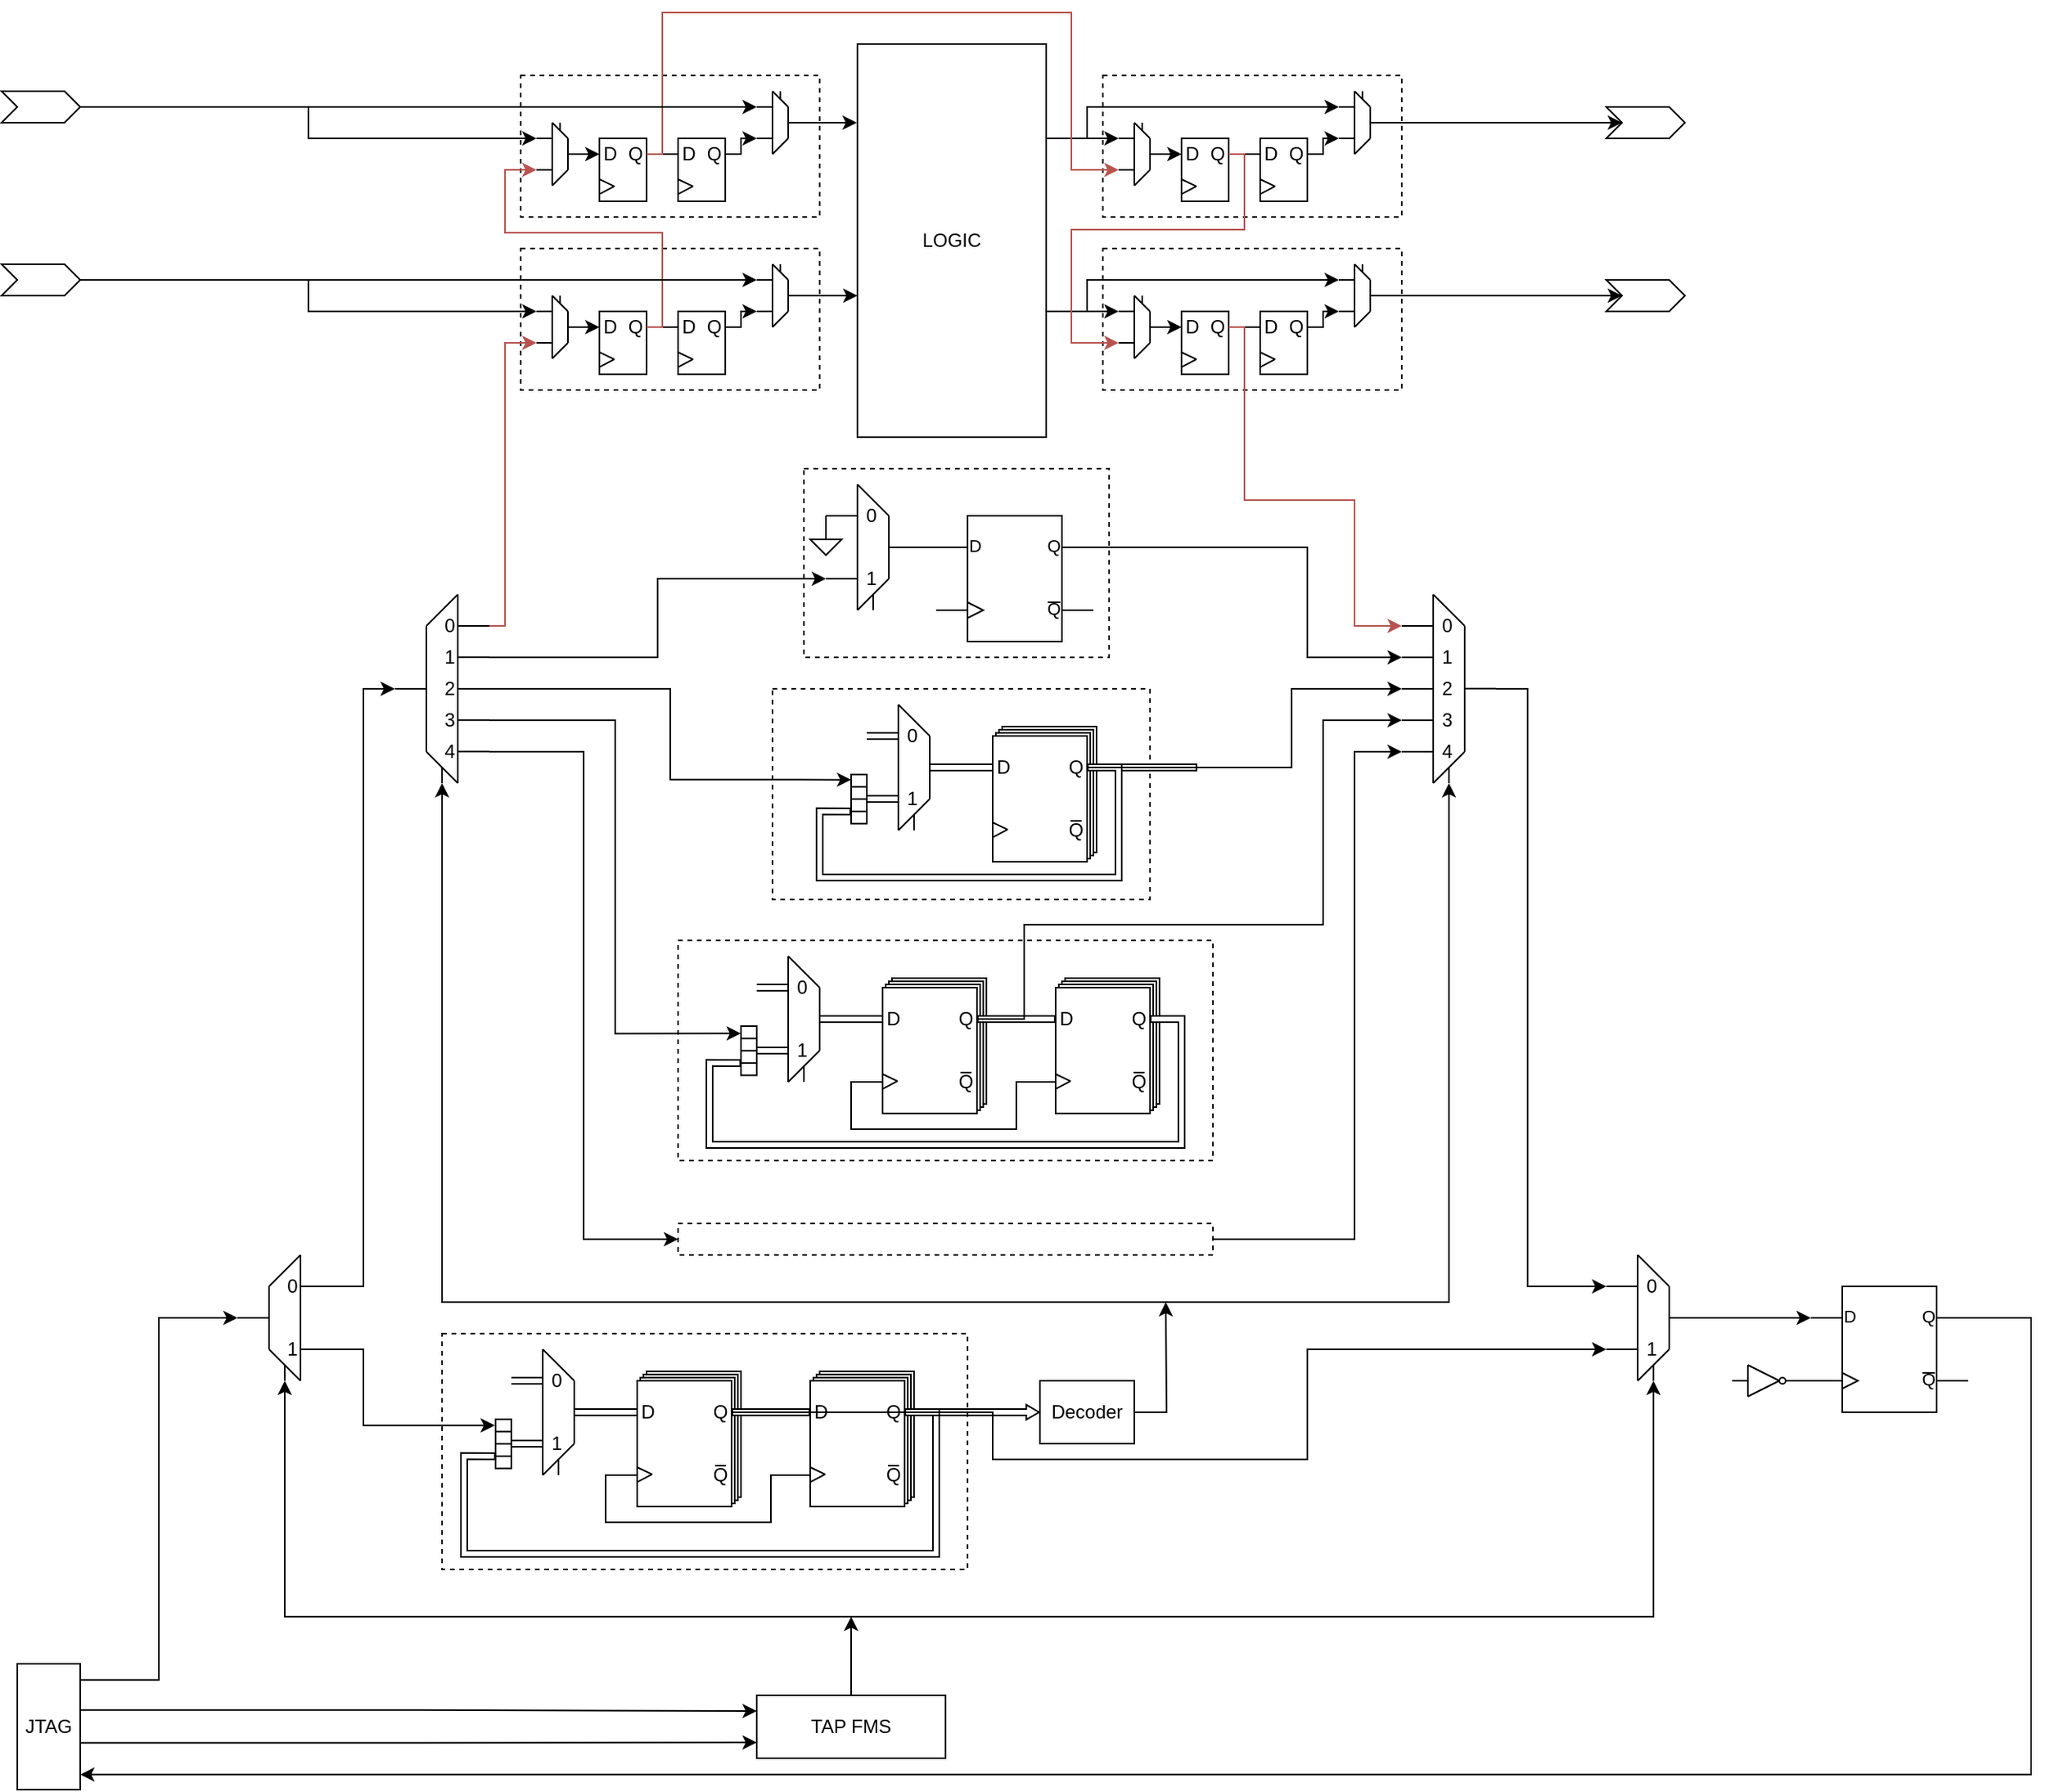 <mxfile version="24.4.13" type="github">
  <diagram name="第 1 页" id="Ik-g8sNIh_6q8OoHqGbS">
    <mxGraphModel dx="4598" dy="1996" grid="1" gridSize="10" guides="1" tooltips="1" connect="1" arrows="1" fold="1" page="1" pageScale="1" pageWidth="827" pageHeight="1169" math="0" shadow="0">
      <root>
        <mxCell id="0" />
        <mxCell id="1" parent="0" />
        <mxCell id="hj5V9L2vQso6mufphsfm-456" value="" style="rounded=0;whiteSpace=wrap;html=1;fillColor=none;dashed=1;" vertex="1" parent="1">
          <mxGeometry x="200.01" y="130" width="190" height="90" as="geometry" />
        </mxCell>
        <mxCell id="hj5V9L2vQso6mufphsfm-422" value="" style="rounded=0;whiteSpace=wrap;html=1;fillColor=none;dashed=1;" vertex="1" parent="1">
          <mxGeometry x="200.01" y="240" width="190" height="90" as="geometry" />
        </mxCell>
        <mxCell id="hj5V9L2vQso6mufphsfm-173" value="" style="rounded=0;whiteSpace=wrap;html=1;fillColor=none;dashed=1;" vertex="1" parent="1">
          <mxGeometry x="150" y="930" width="334" height="150" as="geometry" />
        </mxCell>
        <mxCell id="hj5V9L2vQso6mufphsfm-175" value="" style="rounded=0;whiteSpace=wrap;html=1;fillColor=none;dashed=1;" vertex="1" parent="1">
          <mxGeometry x="300" y="680" width="340" height="140" as="geometry" />
        </mxCell>
        <mxCell id="hj5V9L2vQso6mufphsfm-26" value="" style="rounded=0;whiteSpace=wrap;html=1;fillColor=none;dashed=1;" vertex="1" parent="1">
          <mxGeometry x="380" y="380" width="194" height="120" as="geometry" />
        </mxCell>
        <mxCell id="hj5V9L2vQso6mufphsfm-1" value="" style="group;" vertex="1" connectable="0" parent="1">
          <mxGeometry x="500" y="544" width="100" height="110" as="geometry" />
        </mxCell>
        <mxCell id="hj5V9L2vQso6mufphsfm-174" value="" style="rounded=0;whiteSpace=wrap;html=1;fillColor=none;dashed=1;" vertex="1" parent="hj5V9L2vQso6mufphsfm-1">
          <mxGeometry x="-140" y="-24" width="240" height="134" as="geometry" />
        </mxCell>
        <mxCell id="hj5V9L2vQso6mufphsfm-2" value="" style="whiteSpace=wrap;html=1;container=0;" vertex="1" parent="hj5V9L2vQso6mufphsfm-1">
          <mxGeometry x="6" width="60" height="80" as="geometry" />
        </mxCell>
        <mxCell id="hj5V9L2vQso6mufphsfm-3" value="" style="whiteSpace=wrap;html=1;container=0;" vertex="1" parent="hj5V9L2vQso6mufphsfm-1">
          <mxGeometry x="4" y="2" width="60" height="80" as="geometry" />
        </mxCell>
        <mxCell id="hj5V9L2vQso6mufphsfm-4" value="" style="whiteSpace=wrap;html=1;container=0;" vertex="1" parent="hj5V9L2vQso6mufphsfm-1">
          <mxGeometry x="2" y="4" width="60" height="80" as="geometry" />
        </mxCell>
        <mxCell id="hj5V9L2vQso6mufphsfm-5" value="" style="whiteSpace=wrap;html=1;container=0;" vertex="1" parent="hj5V9L2vQso6mufphsfm-1">
          <mxGeometry y="6" width="60" height="80" as="geometry" />
        </mxCell>
        <mxCell id="hj5V9L2vQso6mufphsfm-6" value="" style="whiteSpace=wrap;html=1;container=0;" vertex="1" parent="hj5V9L2vQso6mufphsfm-1">
          <mxGeometry y="6" width="60" height="80" as="geometry" />
        </mxCell>
        <mxCell id="hj5V9L2vQso6mufphsfm-7" value="" style="edgeStyle=none;orthogonalLoop=1;jettySize=auto;html=1;rounded=0;exitX=-0.001;exitY=0.645;exitDx=0;exitDy=0;exitPerimeter=0;entryX=0.296;entryY=0.752;entryDx=0;entryDy=0;entryPerimeter=0;endArrow=none;endFill=0;" edge="1" parent="hj5V9L2vQso6mufphsfm-1">
          <mxGeometry width="80" relative="1" as="geometry">
            <mxPoint y="61" as="sourcePoint" />
            <mxPoint x="9.6" y="65.56" as="targetPoint" />
            <Array as="points" />
          </mxGeometry>
        </mxCell>
        <mxCell id="hj5V9L2vQso6mufphsfm-8" value="" style="edgeStyle=none;orthogonalLoop=1;jettySize=auto;html=1;rounded=0;exitX=-0.001;exitY=0.645;exitDx=0;exitDy=0;exitPerimeter=0;entryX=0.025;entryY=0.801;entryDx=0;entryDy=0;entryPerimeter=0;endArrow=none;endFill=0;" edge="1" parent="hj5V9L2vQso6mufphsfm-1">
          <mxGeometry width="80" relative="1" as="geometry">
            <mxPoint y="70.4" as="sourcePoint" />
            <mxPoint x="9.5" y="65.48" as="targetPoint" />
            <Array as="points" />
          </mxGeometry>
        </mxCell>
        <mxCell id="hj5V9L2vQso6mufphsfm-9" value="D" style="text;align=center;html=1;verticalAlign=middle;whiteSpace=wrap;rounded=0;container=0;" vertex="1" parent="hj5V9L2vQso6mufphsfm-1">
          <mxGeometry y="20" width="14" height="12" as="geometry" />
        </mxCell>
        <mxCell id="hj5V9L2vQso6mufphsfm-10" value="Q" style="text;align=center;html=1;verticalAlign=middle;whiteSpace=wrap;rounded=0;container=0;" vertex="1" parent="hj5V9L2vQso6mufphsfm-1">
          <mxGeometry x="46" y="20" width="14" height="12" as="geometry" />
        </mxCell>
        <mxCell id="hj5V9L2vQso6mufphsfm-11" value="Q" style="text;align=center;html=1;verticalAlign=middle;whiteSpace=wrap;rounded=0;container=0;" vertex="1" parent="hj5V9L2vQso6mufphsfm-1">
          <mxGeometry x="46" y="60" width="14" height="12" as="geometry" />
        </mxCell>
        <mxCell id="hj5V9L2vQso6mufphsfm-12" value="" style="edgeStyle=none;orthogonalLoop=1;jettySize=auto;html=1;rounded=0;entryX=0.75;entryY=0;entryDx=0;entryDy=0;endArrow=none;endFill=0;exitX=0.25;exitY=0;exitDx=0;exitDy=0;" edge="1" parent="hj5V9L2vQso6mufphsfm-1" source="hj5V9L2vQso6mufphsfm-11" target="hj5V9L2vQso6mufphsfm-11">
          <mxGeometry width="80" relative="1" as="geometry">
            <mxPoint x="-78" y="2" as="sourcePoint" />
            <mxPoint x="-48" y="-28" as="targetPoint" />
            <Array as="points" />
          </mxGeometry>
        </mxCell>
        <mxCell id="hj5V9L2vQso6mufphsfm-73" style="edgeStyle=orthogonalEdgeStyle;rounded=0;orthogonalLoop=1;jettySize=auto;html=1;exitX=1;exitY=0.5;exitDx=0;exitDy=0;shape=flexArrow;endArrow=none;endFill=0;width=4;fillColor=default;" edge="1" parent="hj5V9L2vQso6mufphsfm-1" source="hj5V9L2vQso6mufphsfm-10">
          <mxGeometry relative="1" as="geometry">
            <mxPoint x="130" y="26.01" as="targetPoint" />
          </mxGeometry>
        </mxCell>
        <mxCell id="hj5V9L2vQso6mufphsfm-25" style="edgeStyle=orthogonalEdgeStyle;rounded=0;orthogonalLoop=1;jettySize=auto;html=1;exitX=0;exitY=0.25;exitDx=0;exitDy=0;exitPerimeter=0;entryX=1;entryY=0.5;entryDx=0;entryDy=0;endArrow=none;endFill=0;" edge="1" parent="1" source="hj5V9L2vQso6mufphsfm-13" target="hj5V9L2vQso6mufphsfm-14">
          <mxGeometry relative="1" as="geometry" />
        </mxCell>
        <mxCell id="hj5V9L2vQso6mufphsfm-13" value="" style="verticalLabelPosition=bottom;shadow=0;dashed=0;align=center;html=1;verticalAlign=top;shape=mxgraph.electrical.logic_gates.d_type_flip-flop;" vertex="1" parent="1">
          <mxGeometry x="464" y="410" width="100" height="80" as="geometry" />
        </mxCell>
        <mxCell id="hj5V9L2vQso6mufphsfm-14" value="" style="group;connectable=1;" vertex="1" connectable="0" parent="1">
          <mxGeometry x="394" y="390" width="60" height="80" as="geometry" />
        </mxCell>
        <mxCell id="hj5V9L2vQso6mufphsfm-15" value="" style="edgeStyle=none;orthogonalLoop=1;jettySize=auto;html=1;rounded=0;endArrow=none;endFill=0;" edge="1" parent="hj5V9L2vQso6mufphsfm-14">
          <mxGeometry width="80" relative="1" as="geometry">
            <mxPoint x="20" y="80" as="sourcePoint" />
            <mxPoint x="20" as="targetPoint" />
            <Array as="points" />
          </mxGeometry>
        </mxCell>
        <mxCell id="hj5V9L2vQso6mufphsfm-16" value="" style="edgeStyle=none;orthogonalLoop=1;jettySize=auto;html=1;rounded=0;endArrow=none;endFill=0;" edge="1" parent="hj5V9L2vQso6mufphsfm-14">
          <mxGeometry width="80" relative="1" as="geometry">
            <mxPoint x="40" y="60" as="sourcePoint" />
            <mxPoint x="40" y="20" as="targetPoint" />
            <Array as="points" />
          </mxGeometry>
        </mxCell>
        <mxCell id="hj5V9L2vQso6mufphsfm-17" value="" style="edgeStyle=none;orthogonalLoop=1;jettySize=auto;html=1;rounded=0;endArrow=none;endFill=0;" edge="1" parent="hj5V9L2vQso6mufphsfm-14">
          <mxGeometry width="80" relative="1" as="geometry">
            <mxPoint x="60" y="40" as="sourcePoint" />
            <mxPoint x="40" y="40" as="targetPoint" />
            <Array as="points" />
          </mxGeometry>
        </mxCell>
        <mxCell id="hj5V9L2vQso6mufphsfm-18" value="" style="edgeStyle=none;orthogonalLoop=1;jettySize=auto;html=1;rounded=0;endArrow=none;endFill=0;" edge="1" parent="hj5V9L2vQso6mufphsfm-14">
          <mxGeometry width="80" relative="1" as="geometry">
            <mxPoint x="20" y="20" as="sourcePoint" />
            <mxPoint y="20" as="targetPoint" />
            <Array as="points" />
          </mxGeometry>
        </mxCell>
        <mxCell id="hj5V9L2vQso6mufphsfm-19" value="" style="edgeStyle=none;orthogonalLoop=1;jettySize=auto;html=1;rounded=0;endArrow=none;endFill=0;" edge="1" parent="hj5V9L2vQso6mufphsfm-14">
          <mxGeometry width="80" relative="1" as="geometry">
            <mxPoint x="20" y="60" as="sourcePoint" />
            <mxPoint y="60" as="targetPoint" />
            <Array as="points" />
          </mxGeometry>
        </mxCell>
        <mxCell id="hj5V9L2vQso6mufphsfm-20" value="" style="edgeStyle=none;orthogonalLoop=1;jettySize=auto;html=1;rounded=0;endArrow=none;endFill=0;" edge="1" parent="hj5V9L2vQso6mufphsfm-14">
          <mxGeometry width="80" relative="1" as="geometry">
            <mxPoint x="40" y="20" as="sourcePoint" />
            <mxPoint x="20" as="targetPoint" />
            <Array as="points" />
          </mxGeometry>
        </mxCell>
        <mxCell id="hj5V9L2vQso6mufphsfm-21" value="" style="edgeStyle=none;orthogonalLoop=1;jettySize=auto;html=1;rounded=0;endArrow=none;endFill=0;" edge="1" parent="hj5V9L2vQso6mufphsfm-14">
          <mxGeometry width="80" relative="1" as="geometry">
            <mxPoint x="40" y="60" as="sourcePoint" />
            <mxPoint x="20" y="80" as="targetPoint" />
            <Array as="points" />
          </mxGeometry>
        </mxCell>
        <mxCell id="hj5V9L2vQso6mufphsfm-22" value="" style="edgeStyle=none;orthogonalLoop=1;jettySize=auto;html=1;rounded=0;endArrow=none;endFill=0;" edge="1" parent="hj5V9L2vQso6mufphsfm-14">
          <mxGeometry width="80" relative="1" as="geometry">
            <mxPoint x="30" y="80.0" as="sourcePoint" />
            <mxPoint x="30" y="70" as="targetPoint" />
            <Array as="points" />
          </mxGeometry>
        </mxCell>
        <mxCell id="hj5V9L2vQso6mufphsfm-23" value="0" style="text;strokeColor=none;align=center;fillColor=none;html=1;verticalAlign=middle;whiteSpace=wrap;rounded=0;" vertex="1" parent="hj5V9L2vQso6mufphsfm-14">
          <mxGeometry x="24" y="10" width="10" height="20" as="geometry" />
        </mxCell>
        <mxCell id="hj5V9L2vQso6mufphsfm-24" value="1" style="text;strokeColor=none;align=center;fillColor=none;html=1;verticalAlign=middle;whiteSpace=wrap;rounded=0;" vertex="1" parent="hj5V9L2vQso6mufphsfm-14">
          <mxGeometry x="24" y="50" width="10" height="20" as="geometry" />
        </mxCell>
        <mxCell id="hj5V9L2vQso6mufphsfm-27" style="edgeStyle=orthogonalEdgeStyle;rounded=0;orthogonalLoop=1;jettySize=auto;html=1;exitX=0;exitY=0.25;exitDx=0;exitDy=0;endArrow=none;endFill=0;" edge="1" parent="1" source="hj5V9L2vQso6mufphsfm-14">
          <mxGeometry relative="1" as="geometry">
            <mxPoint x="394" y="420" as="targetPoint" />
          </mxGeometry>
        </mxCell>
        <mxCell id="hj5V9L2vQso6mufphsfm-28" value="" style="pointerEvents=1;verticalLabelPosition=bottom;shadow=0;dashed=0;align=center;html=1;verticalAlign=top;shape=mxgraph.electrical.signal_sources.signal_ground;" vertex="1" parent="1">
          <mxGeometry x="384" y="420" width="20" height="15" as="geometry" />
        </mxCell>
        <mxCell id="hj5V9L2vQso6mufphsfm-40" style="edgeStyle=orthogonalEdgeStyle;rounded=0;orthogonalLoop=1;jettySize=auto;html=1;exitX=1;exitY=0.5;exitDx=0;exitDy=0;entryX=0;entryY=0.5;entryDx=0;entryDy=0;endArrow=none;endFill=0;shape=link;" edge="1" parent="1" target="hj5V9L2vQso6mufphsfm-9">
          <mxGeometry relative="1" as="geometry">
            <mxPoint x="480" y="570" as="sourcePoint" />
          </mxGeometry>
        </mxCell>
        <mxCell id="hj5V9L2vQso6mufphsfm-52" value="" style="group;connectable=1;" vertex="1" connectable="0" parent="1">
          <mxGeometry x="420" y="530" width="60" height="80" as="geometry" />
        </mxCell>
        <mxCell id="hj5V9L2vQso6mufphsfm-53" value="" style="edgeStyle=none;orthogonalLoop=1;jettySize=auto;html=1;rounded=0;endArrow=none;endFill=0;" edge="1" parent="hj5V9L2vQso6mufphsfm-52">
          <mxGeometry width="80" relative="1" as="geometry">
            <mxPoint x="20" y="80" as="sourcePoint" />
            <mxPoint x="20" as="targetPoint" />
            <Array as="points" />
          </mxGeometry>
        </mxCell>
        <mxCell id="hj5V9L2vQso6mufphsfm-54" value="" style="edgeStyle=none;orthogonalLoop=1;jettySize=auto;html=1;rounded=0;endArrow=none;endFill=0;" edge="1" parent="hj5V9L2vQso6mufphsfm-52">
          <mxGeometry width="80" relative="1" as="geometry">
            <mxPoint x="40" y="60" as="sourcePoint" />
            <mxPoint x="40" y="20" as="targetPoint" />
            <Array as="points" />
          </mxGeometry>
        </mxCell>
        <mxCell id="hj5V9L2vQso6mufphsfm-55" value="" style="edgeStyle=none;orthogonalLoop=1;jettySize=auto;html=1;rounded=0;endArrow=none;endFill=0;shape=link;" edge="1" parent="hj5V9L2vQso6mufphsfm-52">
          <mxGeometry width="80" relative="1" as="geometry">
            <mxPoint x="60" y="40" as="sourcePoint" />
            <mxPoint x="40" y="40" as="targetPoint" />
            <Array as="points" />
          </mxGeometry>
        </mxCell>
        <mxCell id="hj5V9L2vQso6mufphsfm-56" value="" style="edgeStyle=none;orthogonalLoop=1;jettySize=auto;html=1;rounded=0;endArrow=none;endFill=0;shape=link;" edge="1" parent="hj5V9L2vQso6mufphsfm-52">
          <mxGeometry width="80" relative="1" as="geometry">
            <mxPoint x="20" y="20" as="sourcePoint" />
            <mxPoint y="20" as="targetPoint" />
            <Array as="points" />
          </mxGeometry>
        </mxCell>
        <mxCell id="hj5V9L2vQso6mufphsfm-57" value="" style="edgeStyle=none;orthogonalLoop=1;jettySize=auto;html=1;rounded=0;endArrow=none;endFill=0;shape=link;" edge="1" parent="hj5V9L2vQso6mufphsfm-52">
          <mxGeometry width="80" relative="1" as="geometry">
            <mxPoint x="20" y="60" as="sourcePoint" />
            <mxPoint y="60" as="targetPoint" />
            <Array as="points" />
          </mxGeometry>
        </mxCell>
        <mxCell id="hj5V9L2vQso6mufphsfm-58" value="" style="edgeStyle=none;orthogonalLoop=1;jettySize=auto;html=1;rounded=0;endArrow=none;endFill=0;" edge="1" parent="hj5V9L2vQso6mufphsfm-52">
          <mxGeometry width="80" relative="1" as="geometry">
            <mxPoint x="40" y="20" as="sourcePoint" />
            <mxPoint x="20" as="targetPoint" />
            <Array as="points" />
          </mxGeometry>
        </mxCell>
        <mxCell id="hj5V9L2vQso6mufphsfm-59" value="" style="edgeStyle=none;orthogonalLoop=1;jettySize=auto;html=1;rounded=0;endArrow=none;endFill=0;" edge="1" parent="hj5V9L2vQso6mufphsfm-52">
          <mxGeometry width="80" relative="1" as="geometry">
            <mxPoint x="40" y="60" as="sourcePoint" />
            <mxPoint x="20" y="80" as="targetPoint" />
            <Array as="points" />
          </mxGeometry>
        </mxCell>
        <mxCell id="hj5V9L2vQso6mufphsfm-60" value="" style="edgeStyle=none;orthogonalLoop=1;jettySize=auto;html=1;rounded=0;endArrow=none;endFill=0;" edge="1" parent="hj5V9L2vQso6mufphsfm-52">
          <mxGeometry width="80" relative="1" as="geometry">
            <mxPoint x="30" y="80.0" as="sourcePoint" />
            <mxPoint x="30" y="70" as="targetPoint" />
            <Array as="points" />
          </mxGeometry>
        </mxCell>
        <mxCell id="hj5V9L2vQso6mufphsfm-61" value="0" style="text;strokeColor=none;align=center;fillColor=none;html=1;verticalAlign=middle;whiteSpace=wrap;rounded=0;" vertex="1" parent="hj5V9L2vQso6mufphsfm-52">
          <mxGeometry x="24" y="10" width="10" height="20" as="geometry" />
        </mxCell>
        <mxCell id="hj5V9L2vQso6mufphsfm-62" value="1" style="text;strokeColor=none;align=center;fillColor=none;html=1;verticalAlign=middle;whiteSpace=wrap;rounded=0;" vertex="1" parent="hj5V9L2vQso6mufphsfm-52">
          <mxGeometry x="24" y="50" width="10" height="20" as="geometry" />
        </mxCell>
        <mxCell id="hj5V9L2vQso6mufphsfm-63" value="" style="whiteSpace=wrap;html=1;rotation=-90;" vertex="1" parent="1">
          <mxGeometry x="399.38" y="585.13" width="31.25" height="10" as="geometry" />
        </mxCell>
        <mxCell id="hj5V9L2vQso6mufphsfm-66" style="edgeStyle=orthogonalEdgeStyle;rounded=0;orthogonalLoop=1;jettySize=auto;html=1;exitX=0.75;exitY=0;exitDx=0;exitDy=0;entryX=0.75;entryY=1;entryDx=0;entryDy=0;endArrow=none;endFill=0;" edge="1" parent="1" source="hj5V9L2vQso6mufphsfm-63" target="hj5V9L2vQso6mufphsfm-63">
          <mxGeometry relative="1" as="geometry" />
        </mxCell>
        <mxCell id="hj5V9L2vQso6mufphsfm-67" style="edgeStyle=orthogonalEdgeStyle;rounded=0;orthogonalLoop=1;jettySize=auto;html=1;exitX=0.5;exitY=0;exitDx=0;exitDy=0;entryX=0.5;entryY=1;entryDx=0;entryDy=0;endArrow=none;endFill=0;" edge="1" parent="1" source="hj5V9L2vQso6mufphsfm-63" target="hj5V9L2vQso6mufphsfm-63">
          <mxGeometry relative="1" as="geometry" />
        </mxCell>
        <mxCell id="hj5V9L2vQso6mufphsfm-68" style="edgeStyle=orthogonalEdgeStyle;rounded=0;orthogonalLoop=1;jettySize=auto;html=1;exitX=0.25;exitY=0;exitDx=0;exitDy=0;entryX=0.25;entryY=1;entryDx=0;entryDy=0;endArrow=none;endFill=0;" edge="1" parent="1" source="hj5V9L2vQso6mufphsfm-63" target="hj5V9L2vQso6mufphsfm-63">
          <mxGeometry relative="1" as="geometry" />
        </mxCell>
        <mxCell id="hj5V9L2vQso6mufphsfm-72" value="" style="edgeStyle=orthogonalEdgeStyle;rounded=0;orthogonalLoop=1;jettySize=auto;html=1;entryX=0.25;entryY=0;entryDx=0;entryDy=0;shape=flexArrow;exitX=1;exitY=0.5;exitDx=0;exitDy=0;endArrow=none;endFill=0;width=4;fillColor=default;" edge="1" parent="1" source="hj5V9L2vQso6mufphsfm-10" target="hj5V9L2vQso6mufphsfm-63">
          <mxGeometry relative="1" as="geometry">
            <mxPoint x="570" y="570" as="sourcePoint" />
            <mxPoint x="410" y="598" as="targetPoint" />
            <Array as="points">
              <mxPoint x="580" y="570" />
              <mxPoint x="580" y="640" />
              <mxPoint x="390" y="640" />
              <mxPoint x="390" y="598" />
            </Array>
          </mxGeometry>
        </mxCell>
        <mxCell id="hj5V9L2vQso6mufphsfm-74" value="" style="group;" vertex="1" connectable="0" parent="1">
          <mxGeometry x="274" y="954" width="66" height="86" as="geometry" />
        </mxCell>
        <mxCell id="hj5V9L2vQso6mufphsfm-75" value="" style="whiteSpace=wrap;html=1;container=0;" vertex="1" parent="hj5V9L2vQso6mufphsfm-74">
          <mxGeometry x="6" width="60" height="80" as="geometry" />
        </mxCell>
        <mxCell id="hj5V9L2vQso6mufphsfm-76" value="" style="whiteSpace=wrap;html=1;container=0;" vertex="1" parent="hj5V9L2vQso6mufphsfm-74">
          <mxGeometry x="4" y="2" width="60" height="80" as="geometry" />
        </mxCell>
        <mxCell id="hj5V9L2vQso6mufphsfm-77" value="" style="whiteSpace=wrap;html=1;container=0;" vertex="1" parent="hj5V9L2vQso6mufphsfm-74">
          <mxGeometry x="2" y="4" width="60" height="80" as="geometry" />
        </mxCell>
        <mxCell id="hj5V9L2vQso6mufphsfm-78" value="" style="whiteSpace=wrap;html=1;container=0;" vertex="1" parent="hj5V9L2vQso6mufphsfm-74">
          <mxGeometry y="6" width="60" height="80" as="geometry" />
        </mxCell>
        <mxCell id="hj5V9L2vQso6mufphsfm-79" value="" style="whiteSpace=wrap;html=1;container=0;" vertex="1" parent="hj5V9L2vQso6mufphsfm-74">
          <mxGeometry y="6" width="60" height="80" as="geometry" />
        </mxCell>
        <mxCell id="hj5V9L2vQso6mufphsfm-80" value="" style="edgeStyle=none;orthogonalLoop=1;jettySize=auto;html=1;rounded=0;exitX=-0.001;exitY=0.645;exitDx=0;exitDy=0;exitPerimeter=0;entryX=0.296;entryY=0.752;entryDx=0;entryDy=0;entryPerimeter=0;endArrow=none;endFill=0;" edge="1" parent="hj5V9L2vQso6mufphsfm-74">
          <mxGeometry width="80" relative="1" as="geometry">
            <mxPoint y="61" as="sourcePoint" />
            <mxPoint x="9.6" y="65.56" as="targetPoint" />
            <Array as="points" />
          </mxGeometry>
        </mxCell>
        <mxCell id="hj5V9L2vQso6mufphsfm-81" value="" style="edgeStyle=none;orthogonalLoop=1;jettySize=auto;html=1;rounded=0;exitX=-0.001;exitY=0.645;exitDx=0;exitDy=0;exitPerimeter=0;entryX=0.025;entryY=0.801;entryDx=0;entryDy=0;entryPerimeter=0;endArrow=none;endFill=0;" edge="1" parent="hj5V9L2vQso6mufphsfm-74">
          <mxGeometry width="80" relative="1" as="geometry">
            <mxPoint y="70.4" as="sourcePoint" />
            <mxPoint x="9.5" y="65.48" as="targetPoint" />
            <Array as="points" />
          </mxGeometry>
        </mxCell>
        <mxCell id="hj5V9L2vQso6mufphsfm-82" value="D" style="text;strokeColor=none;align=center;fillColor=none;html=1;verticalAlign=middle;whiteSpace=wrap;rounded=0;container=0;" vertex="1" parent="hj5V9L2vQso6mufphsfm-74">
          <mxGeometry y="20" width="14" height="12" as="geometry" />
        </mxCell>
        <mxCell id="hj5V9L2vQso6mufphsfm-84" value="Q" style="text;strokeColor=none;align=center;fillColor=none;html=1;verticalAlign=middle;whiteSpace=wrap;rounded=0;container=0;" vertex="1" parent="hj5V9L2vQso6mufphsfm-74">
          <mxGeometry x="46" y="20" width="14" height="12" as="geometry" />
        </mxCell>
        <mxCell id="hj5V9L2vQso6mufphsfm-85" value="Q" style="text;strokeColor=none;align=center;fillColor=none;html=1;verticalAlign=middle;whiteSpace=wrap;rounded=0;container=0;" vertex="1" parent="hj5V9L2vQso6mufphsfm-74">
          <mxGeometry x="46" y="60" width="14" height="12" as="geometry" />
        </mxCell>
        <mxCell id="hj5V9L2vQso6mufphsfm-86" value="" style="edgeStyle=none;orthogonalLoop=1;jettySize=auto;html=1;rounded=0;entryX=0.75;entryY=0;entryDx=0;entryDy=0;endArrow=none;endFill=0;exitX=0.25;exitY=0;exitDx=0;exitDy=0;" edge="1" parent="hj5V9L2vQso6mufphsfm-74" source="hj5V9L2vQso6mufphsfm-85" target="hj5V9L2vQso6mufphsfm-85">
          <mxGeometry width="80" relative="1" as="geometry">
            <mxPoint x="-78" y="2" as="sourcePoint" />
            <mxPoint x="-48" y="-28" as="targetPoint" />
            <Array as="points" />
          </mxGeometry>
        </mxCell>
        <mxCell id="hj5V9L2vQso6mufphsfm-87" style="edgeStyle=orthogonalEdgeStyle;rounded=0;orthogonalLoop=1;jettySize=auto;html=1;exitX=1;exitY=0.5;exitDx=0;exitDy=0;entryX=0;entryY=0.5;entryDx=0;entryDy=0;endArrow=none;endFill=0;shape=link;" edge="1" parent="1" target="hj5V9L2vQso6mufphsfm-82">
          <mxGeometry relative="1" as="geometry">
            <mxPoint x="254" y="980" as="sourcePoint" />
          </mxGeometry>
        </mxCell>
        <mxCell id="hj5V9L2vQso6mufphsfm-88" value="" style="group;connectable=1;" vertex="1" connectable="0" parent="1">
          <mxGeometry x="194" y="940" width="60" height="80" as="geometry" />
        </mxCell>
        <mxCell id="hj5V9L2vQso6mufphsfm-89" value="" style="edgeStyle=none;orthogonalLoop=1;jettySize=auto;html=1;rounded=0;endArrow=none;endFill=0;" edge="1" parent="hj5V9L2vQso6mufphsfm-88">
          <mxGeometry width="80" relative="1" as="geometry">
            <mxPoint x="20" y="80" as="sourcePoint" />
            <mxPoint x="20" as="targetPoint" />
            <Array as="points" />
          </mxGeometry>
        </mxCell>
        <mxCell id="hj5V9L2vQso6mufphsfm-90" value="" style="edgeStyle=none;orthogonalLoop=1;jettySize=auto;html=1;rounded=0;endArrow=none;endFill=0;" edge="1" parent="hj5V9L2vQso6mufphsfm-88">
          <mxGeometry width="80" relative="1" as="geometry">
            <mxPoint x="40" y="60" as="sourcePoint" />
            <mxPoint x="40" y="20" as="targetPoint" />
            <Array as="points" />
          </mxGeometry>
        </mxCell>
        <mxCell id="hj5V9L2vQso6mufphsfm-91" value="" style="edgeStyle=none;orthogonalLoop=1;jettySize=auto;html=1;rounded=0;endArrow=none;endFill=0;shape=link;" edge="1" parent="hj5V9L2vQso6mufphsfm-88">
          <mxGeometry width="80" relative="1" as="geometry">
            <mxPoint x="60" y="40" as="sourcePoint" />
            <mxPoint x="40" y="40" as="targetPoint" />
            <Array as="points" />
          </mxGeometry>
        </mxCell>
        <mxCell id="hj5V9L2vQso6mufphsfm-92" value="" style="edgeStyle=none;orthogonalLoop=1;jettySize=auto;html=1;rounded=0;endArrow=none;endFill=0;shape=link;" edge="1" parent="hj5V9L2vQso6mufphsfm-88">
          <mxGeometry width="80" relative="1" as="geometry">
            <mxPoint x="20" y="20" as="sourcePoint" />
            <mxPoint y="20" as="targetPoint" />
            <Array as="points" />
          </mxGeometry>
        </mxCell>
        <mxCell id="hj5V9L2vQso6mufphsfm-93" value="" style="edgeStyle=none;orthogonalLoop=1;jettySize=auto;html=1;rounded=0;endArrow=none;endFill=0;shape=link;" edge="1" parent="hj5V9L2vQso6mufphsfm-88">
          <mxGeometry width="80" relative="1" as="geometry">
            <mxPoint x="20" y="60" as="sourcePoint" />
            <mxPoint y="60" as="targetPoint" />
            <Array as="points" />
          </mxGeometry>
        </mxCell>
        <mxCell id="hj5V9L2vQso6mufphsfm-94" value="" style="edgeStyle=none;orthogonalLoop=1;jettySize=auto;html=1;rounded=0;endArrow=none;endFill=0;" edge="1" parent="hj5V9L2vQso6mufphsfm-88">
          <mxGeometry width="80" relative="1" as="geometry">
            <mxPoint x="40" y="20" as="sourcePoint" />
            <mxPoint x="20" as="targetPoint" />
            <Array as="points" />
          </mxGeometry>
        </mxCell>
        <mxCell id="hj5V9L2vQso6mufphsfm-95" value="" style="edgeStyle=none;orthogonalLoop=1;jettySize=auto;html=1;rounded=0;endArrow=none;endFill=0;" edge="1" parent="hj5V9L2vQso6mufphsfm-88">
          <mxGeometry width="80" relative="1" as="geometry">
            <mxPoint x="40" y="60" as="sourcePoint" />
            <mxPoint x="20" y="80" as="targetPoint" />
            <Array as="points" />
          </mxGeometry>
        </mxCell>
        <mxCell id="hj5V9L2vQso6mufphsfm-96" value="" style="edgeStyle=none;orthogonalLoop=1;jettySize=auto;html=1;rounded=0;endArrow=none;endFill=0;" edge="1" parent="hj5V9L2vQso6mufphsfm-88">
          <mxGeometry width="80" relative="1" as="geometry">
            <mxPoint x="30" y="80.0" as="sourcePoint" />
            <mxPoint x="30" y="70" as="targetPoint" />
            <Array as="points" />
          </mxGeometry>
        </mxCell>
        <mxCell id="hj5V9L2vQso6mufphsfm-97" value="0" style="text;strokeColor=none;align=center;fillColor=none;html=1;verticalAlign=middle;whiteSpace=wrap;rounded=0;" vertex="1" parent="hj5V9L2vQso6mufphsfm-88">
          <mxGeometry x="24" y="10" width="10" height="20" as="geometry" />
        </mxCell>
        <mxCell id="hj5V9L2vQso6mufphsfm-98" value="1" style="text;strokeColor=none;align=center;fillColor=none;html=1;verticalAlign=middle;whiteSpace=wrap;rounded=0;" vertex="1" parent="hj5V9L2vQso6mufphsfm-88">
          <mxGeometry x="24" y="50" width="10" height="20" as="geometry" />
        </mxCell>
        <mxCell id="hj5V9L2vQso6mufphsfm-100" value="" style="whiteSpace=wrap;html=1;rotation=-90;" vertex="1" parent="1">
          <mxGeometry x="173.38" y="995.13" width="31.25" height="10" as="geometry" />
        </mxCell>
        <mxCell id="hj5V9L2vQso6mufphsfm-101" style="edgeStyle=orthogonalEdgeStyle;rounded=0;orthogonalLoop=1;jettySize=auto;html=1;exitX=0.75;exitY=0;exitDx=0;exitDy=0;entryX=0.75;entryY=1;entryDx=0;entryDy=0;endArrow=none;endFill=0;" edge="1" parent="1" source="hj5V9L2vQso6mufphsfm-100" target="hj5V9L2vQso6mufphsfm-100">
          <mxGeometry relative="1" as="geometry" />
        </mxCell>
        <mxCell id="hj5V9L2vQso6mufphsfm-102" style="edgeStyle=orthogonalEdgeStyle;rounded=0;orthogonalLoop=1;jettySize=auto;html=1;exitX=0.5;exitY=0;exitDx=0;exitDy=0;entryX=0.5;entryY=1;entryDx=0;entryDy=0;endArrow=none;endFill=0;" edge="1" parent="1" source="hj5V9L2vQso6mufphsfm-100" target="hj5V9L2vQso6mufphsfm-100">
          <mxGeometry relative="1" as="geometry" />
        </mxCell>
        <mxCell id="hj5V9L2vQso6mufphsfm-103" style="edgeStyle=orthogonalEdgeStyle;rounded=0;orthogonalLoop=1;jettySize=auto;html=1;exitX=0.25;exitY=0;exitDx=0;exitDy=0;entryX=0.25;entryY=1;entryDx=0;entryDy=0;endArrow=none;endFill=0;" edge="1" parent="1" source="hj5V9L2vQso6mufphsfm-100" target="hj5V9L2vQso6mufphsfm-100">
          <mxGeometry relative="1" as="geometry" />
        </mxCell>
        <mxCell id="hj5V9L2vQso6mufphsfm-105" value="" style="group;" vertex="1" connectable="0" parent="1">
          <mxGeometry x="384" y="954" width="66" height="86" as="geometry" />
        </mxCell>
        <mxCell id="hj5V9L2vQso6mufphsfm-106" value="" style="whiteSpace=wrap;html=1;container=0;" vertex="1" parent="hj5V9L2vQso6mufphsfm-105">
          <mxGeometry x="6" width="60" height="80" as="geometry" />
        </mxCell>
        <mxCell id="hj5V9L2vQso6mufphsfm-107" value="" style="whiteSpace=wrap;html=1;container=0;" vertex="1" parent="hj5V9L2vQso6mufphsfm-105">
          <mxGeometry x="4" y="2.0" width="60" height="80" as="geometry" />
        </mxCell>
        <mxCell id="hj5V9L2vQso6mufphsfm-108" value="" style="whiteSpace=wrap;html=1;container=0;" vertex="1" parent="hj5V9L2vQso6mufphsfm-105">
          <mxGeometry x="2" y="4.0" width="60" height="80" as="geometry" />
        </mxCell>
        <mxCell id="hj5V9L2vQso6mufphsfm-109" value="" style="whiteSpace=wrap;html=1;container=0;" vertex="1" parent="hj5V9L2vQso6mufphsfm-105">
          <mxGeometry y="6" width="60" height="80" as="geometry" />
        </mxCell>
        <mxCell id="hj5V9L2vQso6mufphsfm-110" value="" style="whiteSpace=wrap;html=1;container=0;" vertex="1" parent="hj5V9L2vQso6mufphsfm-105">
          <mxGeometry y="6" width="60" height="80" as="geometry" />
        </mxCell>
        <mxCell id="hj5V9L2vQso6mufphsfm-111" value="" style="edgeStyle=none;orthogonalLoop=1;jettySize=auto;html=1;rounded=0;exitX=-0.001;exitY=0.645;exitDx=0;exitDy=0;exitPerimeter=0;entryX=0.296;entryY=0.752;entryDx=0;entryDy=0;entryPerimeter=0;endArrow=none;endFill=0;" edge="1" parent="hj5V9L2vQso6mufphsfm-105">
          <mxGeometry width="80" relative="1" as="geometry">
            <mxPoint y="61.0" as="sourcePoint" />
            <mxPoint x="9.6" y="65.56" as="targetPoint" />
            <Array as="points" />
          </mxGeometry>
        </mxCell>
        <mxCell id="hj5V9L2vQso6mufphsfm-112" value="" style="edgeStyle=none;orthogonalLoop=1;jettySize=auto;html=1;rounded=0;exitX=-0.001;exitY=0.645;exitDx=0;exitDy=0;exitPerimeter=0;entryX=0.025;entryY=0.801;entryDx=0;entryDy=0;entryPerimeter=0;endArrow=none;endFill=0;" edge="1" parent="hj5V9L2vQso6mufphsfm-105">
          <mxGeometry width="80" relative="1" as="geometry">
            <mxPoint y="70.4" as="sourcePoint" />
            <mxPoint x="9.5" y="65.48" as="targetPoint" />
            <Array as="points" />
          </mxGeometry>
        </mxCell>
        <mxCell id="hj5V9L2vQso6mufphsfm-113" value="D" style="text;strokeColor=none;align=center;fillColor=none;html=1;verticalAlign=middle;whiteSpace=wrap;rounded=0;container=0;" vertex="1" parent="hj5V9L2vQso6mufphsfm-105">
          <mxGeometry y="20" width="14" height="12" as="geometry" />
        </mxCell>
        <mxCell id="hj5V9L2vQso6mufphsfm-114" value="Q" style="text;strokeColor=none;align=center;fillColor=none;html=1;verticalAlign=middle;whiteSpace=wrap;rounded=0;container=0;" vertex="1" parent="hj5V9L2vQso6mufphsfm-105">
          <mxGeometry x="46" y="20" width="14" height="12" as="geometry" />
        </mxCell>
        <mxCell id="hj5V9L2vQso6mufphsfm-115" value="Q" style="text;strokeColor=none;align=center;fillColor=none;html=1;verticalAlign=middle;whiteSpace=wrap;rounded=0;container=0;" vertex="1" parent="hj5V9L2vQso6mufphsfm-105">
          <mxGeometry x="46" y="60" width="14" height="12" as="geometry" />
        </mxCell>
        <mxCell id="hj5V9L2vQso6mufphsfm-116" value="" style="edgeStyle=none;orthogonalLoop=1;jettySize=auto;html=1;rounded=0;entryX=0.75;entryY=0;entryDx=0;entryDy=0;endArrow=none;endFill=0;exitX=0.25;exitY=0;exitDx=0;exitDy=0;" edge="1" parent="hj5V9L2vQso6mufphsfm-105" source="hj5V9L2vQso6mufphsfm-115" target="hj5V9L2vQso6mufphsfm-115">
          <mxGeometry width="80" relative="1" as="geometry">
            <mxPoint x="-78" y="2.0" as="sourcePoint" />
            <mxPoint x="-48" y="-28" as="targetPoint" />
            <Array as="points" />
          </mxGeometry>
        </mxCell>
        <mxCell id="hj5V9L2vQso6mufphsfm-118" style="edgeStyle=orthogonalEdgeStyle;rounded=0;orthogonalLoop=1;jettySize=auto;html=1;exitX=1;exitY=0.5;exitDx=0;exitDy=0;entryX=0.25;entryY=0;entryDx=0;entryDy=0;shape=flexArrow;endArrow=none;endFill=0;width=4;fillColor=default;" edge="1" parent="1" source="hj5V9L2vQso6mufphsfm-114" target="hj5V9L2vQso6mufphsfm-100">
          <mxGeometry relative="1" as="geometry">
            <Array as="points">
              <mxPoint x="464" y="980" />
              <mxPoint x="464" y="1070" />
              <mxPoint x="164" y="1070" />
              <mxPoint x="164" y="1008" />
            </Array>
          </mxGeometry>
        </mxCell>
        <mxCell id="hj5V9L2vQso6mufphsfm-119" style="edgeStyle=orthogonalEdgeStyle;rounded=0;orthogonalLoop=1;jettySize=auto;html=1;exitX=1;exitY=0.5;exitDx=0;exitDy=0;shape=flexArrow;endArrow=none;endFill=0;width=4;entryX=0;entryY=0.5;entryDx=0;entryDy=0;fillColor=default;" edge="1" parent="1" source="hj5V9L2vQso6mufphsfm-84" target="hj5V9L2vQso6mufphsfm-113">
          <mxGeometry relative="1" as="geometry">
            <mxPoint x="374" y="980" as="targetPoint" />
          </mxGeometry>
        </mxCell>
        <mxCell id="hj5V9L2vQso6mufphsfm-122" value="" style="group;" vertex="1" connectable="0" parent="1">
          <mxGeometry x="430" y="704" width="66" height="86" as="geometry" />
        </mxCell>
        <mxCell id="hj5V9L2vQso6mufphsfm-123" value="" style="whiteSpace=wrap;html=1;container=0;" vertex="1" parent="hj5V9L2vQso6mufphsfm-122">
          <mxGeometry x="6" width="60" height="80" as="geometry" />
        </mxCell>
        <mxCell id="hj5V9L2vQso6mufphsfm-124" value="" style="whiteSpace=wrap;html=1;container=0;" vertex="1" parent="hj5V9L2vQso6mufphsfm-122">
          <mxGeometry x="4" y="2" width="60" height="80" as="geometry" />
        </mxCell>
        <mxCell id="hj5V9L2vQso6mufphsfm-125" value="" style="whiteSpace=wrap;html=1;container=0;" vertex="1" parent="hj5V9L2vQso6mufphsfm-122">
          <mxGeometry x="2" y="4" width="60" height="80" as="geometry" />
        </mxCell>
        <mxCell id="hj5V9L2vQso6mufphsfm-126" value="" style="whiteSpace=wrap;html=1;container=0;" vertex="1" parent="hj5V9L2vQso6mufphsfm-122">
          <mxGeometry y="6" width="60" height="80" as="geometry" />
        </mxCell>
        <mxCell id="hj5V9L2vQso6mufphsfm-127" value="" style="whiteSpace=wrap;html=1;container=0;" vertex="1" parent="hj5V9L2vQso6mufphsfm-122">
          <mxGeometry y="6" width="60" height="80" as="geometry" />
        </mxCell>
        <mxCell id="hj5V9L2vQso6mufphsfm-128" value="" style="edgeStyle=none;orthogonalLoop=1;jettySize=auto;html=1;rounded=0;exitX=-0.001;exitY=0.645;exitDx=0;exitDy=0;exitPerimeter=0;entryX=0.296;entryY=0.752;entryDx=0;entryDy=0;entryPerimeter=0;endArrow=none;endFill=0;" edge="1" parent="hj5V9L2vQso6mufphsfm-122">
          <mxGeometry width="80" relative="1" as="geometry">
            <mxPoint y="61" as="sourcePoint" />
            <mxPoint x="9.6" y="65.56" as="targetPoint" />
            <Array as="points" />
          </mxGeometry>
        </mxCell>
        <mxCell id="hj5V9L2vQso6mufphsfm-129" value="" style="edgeStyle=none;orthogonalLoop=1;jettySize=auto;html=1;rounded=0;exitX=-0.001;exitY=0.645;exitDx=0;exitDy=0;exitPerimeter=0;entryX=0.025;entryY=0.801;entryDx=0;entryDy=0;entryPerimeter=0;endArrow=none;endFill=0;" edge="1" parent="hj5V9L2vQso6mufphsfm-122">
          <mxGeometry width="80" relative="1" as="geometry">
            <mxPoint y="70.4" as="sourcePoint" />
            <mxPoint x="9.5" y="65.48" as="targetPoint" />
            <Array as="points" />
          </mxGeometry>
        </mxCell>
        <mxCell id="hj5V9L2vQso6mufphsfm-130" value="D" style="text;strokeColor=none;align=center;fillColor=none;html=1;verticalAlign=middle;whiteSpace=wrap;rounded=0;container=0;" vertex="1" parent="hj5V9L2vQso6mufphsfm-122">
          <mxGeometry y="20" width="14" height="12" as="geometry" />
        </mxCell>
        <mxCell id="hj5V9L2vQso6mufphsfm-131" value="Q" style="text;strokeColor=none;align=center;fillColor=none;html=1;verticalAlign=middle;whiteSpace=wrap;rounded=0;container=0;" vertex="1" parent="hj5V9L2vQso6mufphsfm-122">
          <mxGeometry x="46" y="20" width="14" height="12" as="geometry" />
        </mxCell>
        <mxCell id="hj5V9L2vQso6mufphsfm-132" value="Q" style="text;strokeColor=none;align=center;fillColor=none;html=1;verticalAlign=middle;whiteSpace=wrap;rounded=0;container=0;" vertex="1" parent="hj5V9L2vQso6mufphsfm-122">
          <mxGeometry x="46" y="60" width="14" height="12" as="geometry" />
        </mxCell>
        <mxCell id="hj5V9L2vQso6mufphsfm-133" value="" style="edgeStyle=none;orthogonalLoop=1;jettySize=auto;html=1;rounded=0;entryX=0.75;entryY=0;entryDx=0;entryDy=0;endArrow=none;endFill=0;exitX=0.25;exitY=0;exitDx=0;exitDy=0;" edge="1" parent="hj5V9L2vQso6mufphsfm-122" source="hj5V9L2vQso6mufphsfm-132" target="hj5V9L2vQso6mufphsfm-132">
          <mxGeometry width="80" relative="1" as="geometry">
            <mxPoint x="-78" y="2" as="sourcePoint" />
            <mxPoint x="-48" y="-28" as="targetPoint" />
            <Array as="points" />
          </mxGeometry>
        </mxCell>
        <mxCell id="hj5V9L2vQso6mufphsfm-134" style="edgeStyle=orthogonalEdgeStyle;rounded=0;orthogonalLoop=1;jettySize=auto;html=1;exitX=1;exitY=0.5;exitDx=0;exitDy=0;entryX=0;entryY=0.5;entryDx=0;entryDy=0;endArrow=none;endFill=0;shape=link;" edge="1" parent="1" target="hj5V9L2vQso6mufphsfm-130">
          <mxGeometry relative="1" as="geometry">
            <mxPoint x="410" y="730" as="sourcePoint" />
          </mxGeometry>
        </mxCell>
        <mxCell id="hj5V9L2vQso6mufphsfm-135" value="" style="group;connectable=1;" vertex="1" connectable="0" parent="1">
          <mxGeometry x="350" y="690" width="60" height="80" as="geometry" />
        </mxCell>
        <mxCell id="hj5V9L2vQso6mufphsfm-136" value="" style="edgeStyle=none;orthogonalLoop=1;jettySize=auto;html=1;rounded=0;endArrow=none;endFill=0;" edge="1" parent="hj5V9L2vQso6mufphsfm-135">
          <mxGeometry width="80" relative="1" as="geometry">
            <mxPoint x="20" y="80" as="sourcePoint" />
            <mxPoint x="20" as="targetPoint" />
            <Array as="points" />
          </mxGeometry>
        </mxCell>
        <mxCell id="hj5V9L2vQso6mufphsfm-137" value="" style="edgeStyle=none;orthogonalLoop=1;jettySize=auto;html=1;rounded=0;endArrow=none;endFill=0;" edge="1" parent="hj5V9L2vQso6mufphsfm-135">
          <mxGeometry width="80" relative="1" as="geometry">
            <mxPoint x="40" y="60" as="sourcePoint" />
            <mxPoint x="40" y="20" as="targetPoint" />
            <Array as="points" />
          </mxGeometry>
        </mxCell>
        <mxCell id="hj5V9L2vQso6mufphsfm-138" value="" style="edgeStyle=none;orthogonalLoop=1;jettySize=auto;html=1;rounded=0;endArrow=none;endFill=0;shape=link;" edge="1" parent="hj5V9L2vQso6mufphsfm-135">
          <mxGeometry width="80" relative="1" as="geometry">
            <mxPoint x="60" y="40" as="sourcePoint" />
            <mxPoint x="40" y="40" as="targetPoint" />
            <Array as="points" />
          </mxGeometry>
        </mxCell>
        <mxCell id="hj5V9L2vQso6mufphsfm-139" value="" style="edgeStyle=none;orthogonalLoop=1;jettySize=auto;html=1;rounded=0;endArrow=none;endFill=0;shape=link;" edge="1" parent="hj5V9L2vQso6mufphsfm-135">
          <mxGeometry width="80" relative="1" as="geometry">
            <mxPoint x="20" y="20" as="sourcePoint" />
            <mxPoint y="20" as="targetPoint" />
            <Array as="points" />
          </mxGeometry>
        </mxCell>
        <mxCell id="hj5V9L2vQso6mufphsfm-140" value="" style="edgeStyle=none;orthogonalLoop=1;jettySize=auto;html=1;rounded=0;endArrow=none;endFill=0;shape=link;" edge="1" parent="hj5V9L2vQso6mufphsfm-135">
          <mxGeometry width="80" relative="1" as="geometry">
            <mxPoint x="20" y="60" as="sourcePoint" />
            <mxPoint y="60" as="targetPoint" />
            <Array as="points" />
          </mxGeometry>
        </mxCell>
        <mxCell id="hj5V9L2vQso6mufphsfm-141" value="" style="edgeStyle=none;orthogonalLoop=1;jettySize=auto;html=1;rounded=0;endArrow=none;endFill=0;" edge="1" parent="hj5V9L2vQso6mufphsfm-135">
          <mxGeometry width="80" relative="1" as="geometry">
            <mxPoint x="40" y="20" as="sourcePoint" />
            <mxPoint x="20" as="targetPoint" />
            <Array as="points" />
          </mxGeometry>
        </mxCell>
        <mxCell id="hj5V9L2vQso6mufphsfm-142" value="" style="edgeStyle=none;orthogonalLoop=1;jettySize=auto;html=1;rounded=0;endArrow=none;endFill=0;" edge="1" parent="hj5V9L2vQso6mufphsfm-135">
          <mxGeometry width="80" relative="1" as="geometry">
            <mxPoint x="40" y="60" as="sourcePoint" />
            <mxPoint x="20" y="80" as="targetPoint" />
            <Array as="points" />
          </mxGeometry>
        </mxCell>
        <mxCell id="hj5V9L2vQso6mufphsfm-143" value="" style="edgeStyle=none;orthogonalLoop=1;jettySize=auto;html=1;rounded=0;endArrow=none;endFill=0;" edge="1" parent="hj5V9L2vQso6mufphsfm-135">
          <mxGeometry width="80" relative="1" as="geometry">
            <mxPoint x="30" y="80.0" as="sourcePoint" />
            <mxPoint x="30" y="70" as="targetPoint" />
            <Array as="points" />
          </mxGeometry>
        </mxCell>
        <mxCell id="hj5V9L2vQso6mufphsfm-144" value="0" style="text;strokeColor=none;align=center;fillColor=none;html=1;verticalAlign=middle;whiteSpace=wrap;rounded=0;" vertex="1" parent="hj5V9L2vQso6mufphsfm-135">
          <mxGeometry x="24" y="10" width="10" height="20" as="geometry" />
        </mxCell>
        <mxCell id="hj5V9L2vQso6mufphsfm-145" value="1" style="text;strokeColor=none;align=center;fillColor=none;html=1;verticalAlign=middle;whiteSpace=wrap;rounded=0;" vertex="1" parent="hj5V9L2vQso6mufphsfm-135">
          <mxGeometry x="24" y="50" width="10" height="20" as="geometry" />
        </mxCell>
        <mxCell id="hj5V9L2vQso6mufphsfm-147" value="" style="whiteSpace=wrap;html=1;rotation=-90;" vertex="1" parent="1">
          <mxGeometry x="329.38" y="745.13" width="31.25" height="10" as="geometry" />
        </mxCell>
        <mxCell id="hj5V9L2vQso6mufphsfm-148" style="edgeStyle=orthogonalEdgeStyle;rounded=0;orthogonalLoop=1;jettySize=auto;html=1;exitX=0.75;exitY=0;exitDx=0;exitDy=0;entryX=0.75;entryY=1;entryDx=0;entryDy=0;endArrow=none;endFill=0;" edge="1" parent="1" source="hj5V9L2vQso6mufphsfm-147" target="hj5V9L2vQso6mufphsfm-147">
          <mxGeometry relative="1" as="geometry" />
        </mxCell>
        <mxCell id="hj5V9L2vQso6mufphsfm-149" style="edgeStyle=orthogonalEdgeStyle;rounded=0;orthogonalLoop=1;jettySize=auto;html=1;exitX=0.5;exitY=0;exitDx=0;exitDy=0;entryX=0.5;entryY=1;entryDx=0;entryDy=0;endArrow=none;endFill=0;" edge="1" parent="1" source="hj5V9L2vQso6mufphsfm-147" target="hj5V9L2vQso6mufphsfm-147">
          <mxGeometry relative="1" as="geometry" />
        </mxCell>
        <mxCell id="hj5V9L2vQso6mufphsfm-150" style="edgeStyle=orthogonalEdgeStyle;rounded=0;orthogonalLoop=1;jettySize=auto;html=1;exitX=0.25;exitY=0;exitDx=0;exitDy=0;entryX=0.25;entryY=1;entryDx=0;entryDy=0;endArrow=none;endFill=0;" edge="1" parent="1" source="hj5V9L2vQso6mufphsfm-147" target="hj5V9L2vQso6mufphsfm-147">
          <mxGeometry relative="1" as="geometry" />
        </mxCell>
        <mxCell id="hj5V9L2vQso6mufphsfm-151" value="" style="group;" vertex="1" connectable="0" parent="1">
          <mxGeometry x="540" y="704" width="66" height="86" as="geometry" />
        </mxCell>
        <mxCell id="hj5V9L2vQso6mufphsfm-152" value="" style="whiteSpace=wrap;html=1;container=0;" vertex="1" parent="hj5V9L2vQso6mufphsfm-151">
          <mxGeometry x="6" width="60" height="80" as="geometry" />
        </mxCell>
        <mxCell id="hj5V9L2vQso6mufphsfm-153" value="" style="whiteSpace=wrap;html=1;container=0;" vertex="1" parent="hj5V9L2vQso6mufphsfm-151">
          <mxGeometry x="4" y="2.0" width="60" height="80" as="geometry" />
        </mxCell>
        <mxCell id="hj5V9L2vQso6mufphsfm-154" value="" style="whiteSpace=wrap;html=1;container=0;" vertex="1" parent="hj5V9L2vQso6mufphsfm-151">
          <mxGeometry x="2" y="4.0" width="60" height="80" as="geometry" />
        </mxCell>
        <mxCell id="hj5V9L2vQso6mufphsfm-155" value="" style="whiteSpace=wrap;html=1;container=0;" vertex="1" parent="hj5V9L2vQso6mufphsfm-151">
          <mxGeometry y="6" width="60" height="80" as="geometry" />
        </mxCell>
        <mxCell id="hj5V9L2vQso6mufphsfm-156" value="" style="whiteSpace=wrap;html=1;container=0;" vertex="1" parent="hj5V9L2vQso6mufphsfm-151">
          <mxGeometry y="6" width="60" height="80" as="geometry" />
        </mxCell>
        <mxCell id="hj5V9L2vQso6mufphsfm-157" value="" style="edgeStyle=none;orthogonalLoop=1;jettySize=auto;html=1;rounded=0;exitX=-0.001;exitY=0.645;exitDx=0;exitDy=0;exitPerimeter=0;entryX=0.296;entryY=0.752;entryDx=0;entryDy=0;entryPerimeter=0;endArrow=none;endFill=0;" edge="1" parent="hj5V9L2vQso6mufphsfm-151">
          <mxGeometry width="80" relative="1" as="geometry">
            <mxPoint y="61.0" as="sourcePoint" />
            <mxPoint x="9.6" y="65.56" as="targetPoint" />
            <Array as="points" />
          </mxGeometry>
        </mxCell>
        <mxCell id="hj5V9L2vQso6mufphsfm-158" value="" style="edgeStyle=none;orthogonalLoop=1;jettySize=auto;html=1;rounded=0;exitX=-0.001;exitY=0.645;exitDx=0;exitDy=0;exitPerimeter=0;entryX=0.025;entryY=0.801;entryDx=0;entryDy=0;entryPerimeter=0;endArrow=none;endFill=0;" edge="1" parent="hj5V9L2vQso6mufphsfm-151">
          <mxGeometry width="80" relative="1" as="geometry">
            <mxPoint y="70.4" as="sourcePoint" />
            <mxPoint x="9.5" y="65.48" as="targetPoint" />
            <Array as="points" />
          </mxGeometry>
        </mxCell>
        <mxCell id="hj5V9L2vQso6mufphsfm-159" value="D" style="text;strokeColor=none;align=center;fillColor=none;html=1;verticalAlign=middle;whiteSpace=wrap;rounded=0;container=0;" vertex="1" parent="hj5V9L2vQso6mufphsfm-151">
          <mxGeometry y="20" width="14" height="12" as="geometry" />
        </mxCell>
        <mxCell id="hj5V9L2vQso6mufphsfm-160" value="Q" style="text;strokeColor=none;align=center;fillColor=none;html=1;verticalAlign=middle;whiteSpace=wrap;rounded=0;container=0;" vertex="1" parent="hj5V9L2vQso6mufphsfm-151">
          <mxGeometry x="46" y="20" width="14" height="12" as="geometry" />
        </mxCell>
        <mxCell id="hj5V9L2vQso6mufphsfm-161" value="Q" style="text;strokeColor=none;align=center;fillColor=none;html=1;verticalAlign=middle;whiteSpace=wrap;rounded=0;container=0;" vertex="1" parent="hj5V9L2vQso6mufphsfm-151">
          <mxGeometry x="46" y="60" width="14" height="12" as="geometry" />
        </mxCell>
        <mxCell id="hj5V9L2vQso6mufphsfm-162" value="" style="edgeStyle=none;orthogonalLoop=1;jettySize=auto;html=1;rounded=0;entryX=0.75;entryY=0;entryDx=0;entryDy=0;endArrow=none;endFill=0;exitX=0.25;exitY=0;exitDx=0;exitDy=0;" edge="1" parent="hj5V9L2vQso6mufphsfm-151" source="hj5V9L2vQso6mufphsfm-161" target="hj5V9L2vQso6mufphsfm-161">
          <mxGeometry width="80" relative="1" as="geometry">
            <mxPoint x="-78" y="2.0" as="sourcePoint" />
            <mxPoint x="-48" y="-28" as="targetPoint" />
            <Array as="points" />
          </mxGeometry>
        </mxCell>
        <mxCell id="hj5V9L2vQso6mufphsfm-163" style="edgeStyle=orthogonalEdgeStyle;rounded=0;orthogonalLoop=1;jettySize=auto;html=1;exitX=1;exitY=0.5;exitDx=0;exitDy=0;entryX=0.25;entryY=0;entryDx=0;entryDy=0;shape=flexArrow;endArrow=none;endFill=0;width=4;fillColor=default;" edge="1" parent="1" source="hj5V9L2vQso6mufphsfm-160" target="hj5V9L2vQso6mufphsfm-147">
          <mxGeometry relative="1" as="geometry">
            <Array as="points">
              <mxPoint x="620" y="730" />
              <mxPoint x="620" y="810" />
              <mxPoint x="320" y="810" />
              <mxPoint x="320" y="758" />
            </Array>
          </mxGeometry>
        </mxCell>
        <mxCell id="hj5V9L2vQso6mufphsfm-164" style="edgeStyle=orthogonalEdgeStyle;rounded=0;orthogonalLoop=1;jettySize=auto;html=1;exitX=1;exitY=0.5;exitDx=0;exitDy=0;shape=flexArrow;endArrow=none;endFill=0;width=4;entryX=0;entryY=0.5;entryDx=0;entryDy=0;fillColor=default;" edge="1" parent="1" source="hj5V9L2vQso6mufphsfm-131" target="hj5V9L2vQso6mufphsfm-159">
          <mxGeometry relative="1" as="geometry">
            <mxPoint x="530" y="730" as="targetPoint" />
          </mxGeometry>
        </mxCell>
        <mxCell id="hj5V9L2vQso6mufphsfm-165" style="edgeStyle=orthogonalEdgeStyle;rounded=0;orthogonalLoop=1;jettySize=auto;html=1;exitX=0;exitY=0.75;exitDx=0;exitDy=0;entryX=0;entryY=0.75;entryDx=0;entryDy=0;endArrow=none;endFill=0;" edge="1" parent="1" source="hj5V9L2vQso6mufphsfm-110" target="hj5V9L2vQso6mufphsfm-79">
          <mxGeometry relative="1" as="geometry">
            <Array as="points">
              <mxPoint x="359" y="1020" />
              <mxPoint x="359" y="1050" />
              <mxPoint x="254" y="1050" />
              <mxPoint x="254" y="1020" />
            </Array>
          </mxGeometry>
        </mxCell>
        <mxCell id="hj5V9L2vQso6mufphsfm-176" style="edgeStyle=orthogonalEdgeStyle;rounded=0;orthogonalLoop=1;jettySize=auto;html=1;exitX=0;exitY=0.75;exitDx=0;exitDy=0;entryX=0;entryY=0.75;entryDx=0;entryDy=0;endArrow=none;endFill=0;" edge="1" parent="1" source="hj5V9L2vQso6mufphsfm-156" target="hj5V9L2vQso6mufphsfm-127">
          <mxGeometry relative="1" as="geometry">
            <mxPoint x="540" y="770" as="sourcePoint" />
            <mxPoint x="430" y="770" as="targetPoint" />
            <Array as="points">
              <mxPoint x="515" y="770" />
              <mxPoint x="515" y="800" />
              <mxPoint x="410" y="800" />
              <mxPoint x="410" y="770" />
            </Array>
          </mxGeometry>
        </mxCell>
        <mxCell id="hj5V9L2vQso6mufphsfm-181" value="" style="rounded=0;whiteSpace=wrap;html=1;fillColor=none;dashed=1;" vertex="1" parent="1">
          <mxGeometry x="300" y="860" width="340" height="20" as="geometry" />
        </mxCell>
        <mxCell id="hj5V9L2vQso6mufphsfm-257" style="edgeStyle=orthogonalEdgeStyle;rounded=0;orthogonalLoop=1;jettySize=auto;html=1;exitX=1;exitY=0.5;exitDx=0;exitDy=0;exitPerimeter=0;entryX=0;entryY=0.25;entryDx=0;entryDy=0;" edge="1" parent="1" source="hj5V9L2vQso6mufphsfm-317" target="hj5V9L2vQso6mufphsfm-245">
          <mxGeometry relative="1" as="geometry">
            <mxPoint x="680" y="530" as="sourcePoint" />
            <Array as="points">
              <mxPoint x="840" y="520" />
              <mxPoint x="840" y="900" />
            </Array>
          </mxGeometry>
        </mxCell>
        <mxCell id="hj5V9L2vQso6mufphsfm-224" style="edgeStyle=orthogonalEdgeStyle;rounded=0;orthogonalLoop=1;jettySize=auto;html=1;entryX=0;entryY=0.75;entryDx=0;entryDy=0;exitX=1;exitY=0.25;exitDx=0;exitDy=10;exitPerimeter=0;" edge="1" parent="1" source="hj5V9L2vQso6mufphsfm-298" target="hj5V9L2vQso6mufphsfm-14">
          <mxGeometry relative="1" as="geometry">
            <mxPoint x="190" y="500" as="sourcePoint" />
          </mxGeometry>
        </mxCell>
        <mxCell id="hj5V9L2vQso6mufphsfm-227" style="edgeStyle=orthogonalEdgeStyle;rounded=0;orthogonalLoop=1;jettySize=auto;html=1;entryX=0;entryY=0.5;entryDx=0;entryDy=0;exitX=1;exitY=1;exitDx=0;exitDy=-20;exitPerimeter=0;" edge="1" parent="1" source="hj5V9L2vQso6mufphsfm-298" target="hj5V9L2vQso6mufphsfm-181">
          <mxGeometry relative="1" as="geometry">
            <mxPoint x="200" y="560" as="sourcePoint" />
          </mxGeometry>
        </mxCell>
        <mxCell id="hj5V9L2vQso6mufphsfm-318" style="edgeStyle=orthogonalEdgeStyle;rounded=0;orthogonalLoop=1;jettySize=auto;html=1;exitX=0.5;exitY=0;exitDx=0;exitDy=0;" edge="1" parent="1" source="hj5V9L2vQso6mufphsfm-220">
          <mxGeometry relative="1" as="geometry">
            <mxPoint x="410" y="1110" as="targetPoint" />
            <Array as="points">
              <mxPoint x="410" y="1130" />
              <mxPoint x="410" y="1130" />
            </Array>
          </mxGeometry>
        </mxCell>
        <mxCell id="hj5V9L2vQso6mufphsfm-220" value="TAP FMS" style="rounded=0;whiteSpace=wrap;html=1;" vertex="1" parent="1">
          <mxGeometry x="350" y="1160" width="120" height="40" as="geometry" />
        </mxCell>
        <mxCell id="hj5V9L2vQso6mufphsfm-225" style="edgeStyle=orthogonalEdgeStyle;rounded=0;orthogonalLoop=1;jettySize=auto;html=1;entryX=0.894;entryY=0.004;entryDx=0;entryDy=0;entryPerimeter=0;exitX=1;exitY=0.5;exitDx=0;exitDy=0;exitPerimeter=0;" edge="1" parent="1" source="hj5V9L2vQso6mufphsfm-298" target="hj5V9L2vQso6mufphsfm-63">
          <mxGeometry relative="1" as="geometry">
            <mxPoint x="190" y="520" as="sourcePoint" />
          </mxGeometry>
        </mxCell>
        <mxCell id="hj5V9L2vQso6mufphsfm-226" style="edgeStyle=orthogonalEdgeStyle;rounded=0;orthogonalLoop=1;jettySize=auto;html=1;entryX=0.851;entryY=-0.012;entryDx=0;entryDy=0;entryPerimeter=0;exitX=1;exitY=0.75;exitDx=0;exitDy=-10;exitPerimeter=0;" edge="1" parent="1" source="hj5V9L2vQso6mufphsfm-298" target="hj5V9L2vQso6mufphsfm-147">
          <mxGeometry relative="1" as="geometry">
            <mxPoint x="200" y="540" as="sourcePoint" />
          </mxGeometry>
        </mxCell>
        <mxCell id="hj5V9L2vQso6mufphsfm-240" style="edgeStyle=orthogonalEdgeStyle;rounded=0;orthogonalLoop=1;jettySize=auto;html=1;exitX=1;exitY=0.25;exitDx=0;exitDy=0;entryX=0;entryY=0.5;entryDx=0;entryDy=0;entryPerimeter=0;" edge="1" parent="1" source="hj5V9L2vQso6mufphsfm-239" target="hj5V9L2vQso6mufphsfm-298">
          <mxGeometry relative="1" as="geometry">
            <mxPoint x="120.296" y="530" as="targetPoint" />
            <Array as="points">
              <mxPoint x="100" y="900" />
              <mxPoint x="100" y="520" />
            </Array>
          </mxGeometry>
        </mxCell>
        <mxCell id="hj5V9L2vQso6mufphsfm-241" style="edgeStyle=orthogonalEdgeStyle;rounded=0;orthogonalLoop=1;jettySize=auto;html=1;exitX=1;exitY=0.75;exitDx=0;exitDy=0;entryX=0.875;entryY=-0.044;entryDx=0;entryDy=0;entryPerimeter=0;" edge="1" parent="1" source="hj5V9L2vQso6mufphsfm-239" target="hj5V9L2vQso6mufphsfm-100">
          <mxGeometry relative="1" as="geometry">
            <mxPoint x="210" y="970" as="targetPoint" />
            <Array as="points">
              <mxPoint x="100" y="940" />
              <mxPoint x="100" y="988" />
            </Array>
          </mxGeometry>
        </mxCell>
        <mxCell id="hj5V9L2vQso6mufphsfm-319" style="edgeStyle=orthogonalEdgeStyle;rounded=0;orthogonalLoop=1;jettySize=auto;html=1;exitX=0.5;exitY=1;exitDx=0;exitDy=0;entryX=0.5;entryY=1;entryDx=0;entryDy=0;startArrow=classic;startFill=1;" edge="1" parent="1" source="hj5V9L2vQso6mufphsfm-239" target="hj5V9L2vQso6mufphsfm-245">
          <mxGeometry relative="1" as="geometry">
            <Array as="points">
              <mxPoint x="50" y="1110" />
              <mxPoint x="920" y="1110" />
            </Array>
          </mxGeometry>
        </mxCell>
        <mxCell id="hj5V9L2vQso6mufphsfm-239" value="" style="group;connectable=1;" vertex="1" connectable="0" parent="1">
          <mxGeometry x="20" y="880" width="60" height="80" as="geometry" />
        </mxCell>
        <mxCell id="hj5V9L2vQso6mufphsfm-229" value="" style="edgeStyle=none;orthogonalLoop=1;jettySize=auto;html=1;rounded=0;endArrow=none;endFill=0;" edge="1" parent="hj5V9L2vQso6mufphsfm-239">
          <mxGeometry width="80" relative="1" as="geometry">
            <mxPoint x="20" y="60" as="sourcePoint" />
            <mxPoint x="20" y="20" as="targetPoint" />
            <Array as="points" />
          </mxGeometry>
        </mxCell>
        <mxCell id="hj5V9L2vQso6mufphsfm-230" value="" style="edgeStyle=none;orthogonalLoop=1;jettySize=auto;html=1;rounded=0;endArrow=none;endFill=0;" edge="1" parent="hj5V9L2vQso6mufphsfm-239">
          <mxGeometry width="80" relative="1" as="geometry">
            <mxPoint x="40" y="80" as="sourcePoint" />
            <mxPoint x="40" as="targetPoint" />
            <Array as="points" />
          </mxGeometry>
        </mxCell>
        <mxCell id="hj5V9L2vQso6mufphsfm-231" value="" style="edgeStyle=none;orthogonalLoop=1;jettySize=auto;html=1;rounded=0;endArrow=none;endFill=0;" edge="1" parent="hj5V9L2vQso6mufphsfm-239">
          <mxGeometry width="80" relative="1" as="geometry">
            <mxPoint x="20" y="40" as="sourcePoint" />
            <mxPoint y="40" as="targetPoint" />
            <Array as="points" />
          </mxGeometry>
        </mxCell>
        <mxCell id="hj5V9L2vQso6mufphsfm-232" value="" style="edgeStyle=none;orthogonalLoop=1;jettySize=auto;html=1;rounded=0;endArrow=none;endFill=0;" edge="1" parent="hj5V9L2vQso6mufphsfm-239">
          <mxGeometry width="80" relative="1" as="geometry">
            <mxPoint x="60" y="20" as="sourcePoint" />
            <mxPoint x="40" y="20" as="targetPoint" />
            <Array as="points" />
          </mxGeometry>
        </mxCell>
        <mxCell id="hj5V9L2vQso6mufphsfm-233" value="" style="edgeStyle=none;orthogonalLoop=1;jettySize=auto;html=1;rounded=0;endArrow=none;endFill=0;" edge="1" parent="hj5V9L2vQso6mufphsfm-239">
          <mxGeometry width="80" relative="1" as="geometry">
            <mxPoint x="60" y="60" as="sourcePoint" />
            <mxPoint x="40" y="60" as="targetPoint" />
            <Array as="points" />
          </mxGeometry>
        </mxCell>
        <mxCell id="hj5V9L2vQso6mufphsfm-234" value="" style="edgeStyle=none;orthogonalLoop=1;jettySize=auto;html=1;rounded=0;endArrow=none;endFill=0;" edge="1" parent="hj5V9L2vQso6mufphsfm-239">
          <mxGeometry width="80" relative="1" as="geometry">
            <mxPoint x="40" as="sourcePoint" />
            <mxPoint x="20" y="20" as="targetPoint" />
            <Array as="points" />
          </mxGeometry>
        </mxCell>
        <mxCell id="hj5V9L2vQso6mufphsfm-235" value="" style="edgeStyle=none;orthogonalLoop=1;jettySize=auto;html=1;rounded=0;endArrow=none;endFill=0;" edge="1" parent="hj5V9L2vQso6mufphsfm-239">
          <mxGeometry width="80" relative="1" as="geometry">
            <mxPoint x="40" y="80" as="sourcePoint" />
            <mxPoint x="20" y="60" as="targetPoint" />
            <Array as="points" />
          </mxGeometry>
        </mxCell>
        <mxCell id="hj5V9L2vQso6mufphsfm-236" value="" style="edgeStyle=none;orthogonalLoop=1;jettySize=auto;html=1;rounded=0;endArrow=none;endFill=0;" edge="1" parent="hj5V9L2vQso6mufphsfm-239">
          <mxGeometry width="80" relative="1" as="geometry">
            <mxPoint x="30" y="80.0" as="sourcePoint" />
            <mxPoint x="30" y="70" as="targetPoint" />
            <Array as="points" />
          </mxGeometry>
        </mxCell>
        <mxCell id="hj5V9L2vQso6mufphsfm-237" value="0" style="text;strokeColor=none;align=center;fillColor=none;html=1;verticalAlign=middle;whiteSpace=wrap;rounded=0;" vertex="1" parent="hj5V9L2vQso6mufphsfm-239">
          <mxGeometry x="30" y="10" width="10" height="20" as="geometry" />
        </mxCell>
        <mxCell id="hj5V9L2vQso6mufphsfm-238" value="1" style="text;strokeColor=none;align=center;fillColor=none;html=1;verticalAlign=middle;whiteSpace=wrap;rounded=0;" vertex="1" parent="hj5V9L2vQso6mufphsfm-239">
          <mxGeometry x="30" y="50" width="10" height="20" as="geometry" />
        </mxCell>
        <mxCell id="hj5V9L2vQso6mufphsfm-244" style="edgeStyle=orthogonalEdgeStyle;rounded=0;orthogonalLoop=1;jettySize=auto;html=1;startArrow=classic;startFill=1;exitX=0.5;exitY=1;exitDx=0;exitDy=0;exitPerimeter=0;entryX=0.5;entryY=1;entryDx=0;entryDy=0;entryPerimeter=0;" edge="1" parent="1" source="hj5V9L2vQso6mufphsfm-298" target="hj5V9L2vQso6mufphsfm-317">
          <mxGeometry relative="1" as="geometry">
            <mxPoint x="150" y="600" as="sourcePoint" />
            <mxPoint x="760" y="630" as="targetPoint" />
            <Array as="points">
              <mxPoint x="150" y="910" />
              <mxPoint x="790" y="910" />
            </Array>
          </mxGeometry>
        </mxCell>
        <mxCell id="hj5V9L2vQso6mufphsfm-324" style="edgeStyle=orthogonalEdgeStyle;rounded=0;orthogonalLoop=1;jettySize=auto;html=1;entryX=1;entryY=0.88;entryDx=0;entryDy=0;entryPerimeter=0;exitX=1;exitY=0.25;exitDx=0;exitDy=0;exitPerimeter=0;" edge="1" parent="1" source="hj5V9L2vQso6mufphsfm-327" target="hj5V9L2vQso6mufphsfm-320">
          <mxGeometry relative="1" as="geometry">
            <mxPoint x="920" y="920" as="sourcePoint" />
            <mxPoint x="-50" y="1220" as="targetPoint" />
            <Array as="points">
              <mxPoint x="1160" y="920" />
              <mxPoint x="1160" y="1210" />
            </Array>
          </mxGeometry>
        </mxCell>
        <mxCell id="hj5V9L2vQso6mufphsfm-245" value="" style="group;connectable=1;" vertex="1" connectable="0" parent="1">
          <mxGeometry x="890" y="880" width="60" height="80" as="geometry" />
        </mxCell>
        <mxCell id="hj5V9L2vQso6mufphsfm-246" value="" style="edgeStyle=none;orthogonalLoop=1;jettySize=auto;html=1;rounded=0;endArrow=none;endFill=0;" edge="1" parent="hj5V9L2vQso6mufphsfm-245">
          <mxGeometry width="80" relative="1" as="geometry">
            <mxPoint x="20" y="80" as="sourcePoint" />
            <mxPoint x="20" as="targetPoint" />
            <Array as="points" />
          </mxGeometry>
        </mxCell>
        <mxCell id="hj5V9L2vQso6mufphsfm-247" value="" style="edgeStyle=none;orthogonalLoop=1;jettySize=auto;html=1;rounded=0;endArrow=none;endFill=0;" edge="1" parent="hj5V9L2vQso6mufphsfm-245">
          <mxGeometry width="80" relative="1" as="geometry">
            <mxPoint x="40" y="60" as="sourcePoint" />
            <mxPoint x="40" y="20" as="targetPoint" />
            <Array as="points" />
          </mxGeometry>
        </mxCell>
        <mxCell id="hj5V9L2vQso6mufphsfm-248" value="" style="edgeStyle=none;orthogonalLoop=1;jettySize=auto;html=1;rounded=0;endArrow=none;endFill=0;" edge="1" parent="hj5V9L2vQso6mufphsfm-245">
          <mxGeometry width="80" relative="1" as="geometry">
            <mxPoint x="60" y="40" as="sourcePoint" />
            <mxPoint x="40" y="40" as="targetPoint" />
            <Array as="points" />
          </mxGeometry>
        </mxCell>
        <mxCell id="hj5V9L2vQso6mufphsfm-249" value="" style="edgeStyle=none;orthogonalLoop=1;jettySize=auto;html=1;rounded=0;endArrow=none;endFill=0;" edge="1" parent="hj5V9L2vQso6mufphsfm-245">
          <mxGeometry width="80" relative="1" as="geometry">
            <mxPoint x="20" y="20" as="sourcePoint" />
            <mxPoint y="20" as="targetPoint" />
            <Array as="points" />
          </mxGeometry>
        </mxCell>
        <mxCell id="hj5V9L2vQso6mufphsfm-250" value="" style="edgeStyle=none;orthogonalLoop=1;jettySize=auto;html=1;rounded=0;endArrow=none;endFill=0;" edge="1" parent="hj5V9L2vQso6mufphsfm-245">
          <mxGeometry width="80" relative="1" as="geometry">
            <mxPoint x="20" y="60" as="sourcePoint" />
            <mxPoint y="60" as="targetPoint" />
            <Array as="points" />
          </mxGeometry>
        </mxCell>
        <mxCell id="hj5V9L2vQso6mufphsfm-251" value="" style="edgeStyle=none;orthogonalLoop=1;jettySize=auto;html=1;rounded=0;endArrow=none;endFill=0;" edge="1" parent="hj5V9L2vQso6mufphsfm-245">
          <mxGeometry width="80" relative="1" as="geometry">
            <mxPoint x="40" y="20" as="sourcePoint" />
            <mxPoint x="20" as="targetPoint" />
            <Array as="points" />
          </mxGeometry>
        </mxCell>
        <mxCell id="hj5V9L2vQso6mufphsfm-252" value="" style="edgeStyle=none;orthogonalLoop=1;jettySize=auto;html=1;rounded=0;endArrow=none;endFill=0;" edge="1" parent="hj5V9L2vQso6mufphsfm-245">
          <mxGeometry width="80" relative="1" as="geometry">
            <mxPoint x="40" y="60" as="sourcePoint" />
            <mxPoint x="20" y="80" as="targetPoint" />
            <Array as="points" />
          </mxGeometry>
        </mxCell>
        <mxCell id="hj5V9L2vQso6mufphsfm-253" value="" style="edgeStyle=none;orthogonalLoop=1;jettySize=auto;html=1;rounded=0;endArrow=none;endFill=0;" edge="1" parent="hj5V9L2vQso6mufphsfm-245">
          <mxGeometry width="80" relative="1" as="geometry">
            <mxPoint x="30" y="80.0" as="sourcePoint" />
            <mxPoint x="30" y="70" as="targetPoint" />
            <Array as="points" />
          </mxGeometry>
        </mxCell>
        <mxCell id="hj5V9L2vQso6mufphsfm-254" value="0" style="text;strokeColor=none;align=center;fillColor=none;html=1;verticalAlign=middle;whiteSpace=wrap;rounded=0;" vertex="1" parent="hj5V9L2vQso6mufphsfm-245">
          <mxGeometry x="24" y="10" width="10" height="20" as="geometry" />
        </mxCell>
        <mxCell id="hj5V9L2vQso6mufphsfm-255" value="1" style="text;strokeColor=none;align=center;fillColor=none;html=1;verticalAlign=middle;whiteSpace=wrap;rounded=0;" vertex="1" parent="hj5V9L2vQso6mufphsfm-245">
          <mxGeometry x="24" y="50" width="10" height="20" as="geometry" />
        </mxCell>
        <mxCell id="hj5V9L2vQso6mufphsfm-258" style="edgeStyle=orthogonalEdgeStyle;rounded=0;orthogonalLoop=1;jettySize=auto;html=1;exitX=1;exitY=0.25;exitDx=0;exitDy=0;exitPerimeter=0;entryX=0;entryY=0.25;entryDx=0;entryDy=10;entryPerimeter=0;" edge="1" parent="1" source="hj5V9L2vQso6mufphsfm-13" target="hj5V9L2vQso6mufphsfm-317">
          <mxGeometry relative="1" as="geometry">
            <mxPoint x="670" y="500" as="targetPoint" />
            <Array as="points">
              <mxPoint x="700" y="430" />
              <mxPoint x="700" y="500" />
            </Array>
          </mxGeometry>
        </mxCell>
        <mxCell id="hj5V9L2vQso6mufphsfm-259" style="edgeStyle=orthogonalEdgeStyle;rounded=0;orthogonalLoop=1;jettySize=auto;html=1;exitX=1;exitY=0.5;exitDx=0;exitDy=0;entryX=0;entryY=0.5;entryDx=0;entryDy=0;entryPerimeter=0;" edge="1" parent="1" source="hj5V9L2vQso6mufphsfm-10" target="hj5V9L2vQso6mufphsfm-317">
          <mxGeometry relative="1" as="geometry">
            <mxPoint x="670" y="520" as="targetPoint" />
            <Array as="points">
              <mxPoint x="690" y="570" />
              <mxPoint x="690" y="520" />
            </Array>
          </mxGeometry>
        </mxCell>
        <mxCell id="hj5V9L2vQso6mufphsfm-260" style="edgeStyle=orthogonalEdgeStyle;rounded=0;orthogonalLoop=1;jettySize=auto;html=1;exitX=1;exitY=0.5;exitDx=0;exitDy=0;entryX=0;entryY=0.75;entryDx=0;entryDy=-10;entryPerimeter=0;" edge="1" parent="1" source="hj5V9L2vQso6mufphsfm-131" target="hj5V9L2vQso6mufphsfm-317">
          <mxGeometry relative="1" as="geometry">
            <mxPoint x="670" y="540" as="targetPoint" />
            <Array as="points">
              <mxPoint x="520" y="730" />
              <mxPoint x="520" y="670" />
              <mxPoint x="710" y="670" />
              <mxPoint x="710" y="540" />
            </Array>
          </mxGeometry>
        </mxCell>
        <mxCell id="hj5V9L2vQso6mufphsfm-261" style="edgeStyle=orthogonalEdgeStyle;rounded=0;orthogonalLoop=1;jettySize=auto;html=1;exitX=1;exitY=0.5;exitDx=0;exitDy=0;entryX=0;entryY=1;entryDx=0;entryDy=-20;entryPerimeter=0;" edge="1" parent="1" source="hj5V9L2vQso6mufphsfm-181" target="hj5V9L2vQso6mufphsfm-317">
          <mxGeometry relative="1" as="geometry">
            <mxPoint x="670" y="560" as="targetPoint" />
            <Array as="points">
              <mxPoint x="730" y="870" />
              <mxPoint x="730" y="560" />
            </Array>
          </mxGeometry>
        </mxCell>
        <mxCell id="hj5V9L2vQso6mufphsfm-457" style="edgeStyle=orthogonalEdgeStyle;rounded=0;orthogonalLoop=1;jettySize=auto;html=1;exitX=1;exitY=0;exitDx=0;exitDy=20;exitPerimeter=0;entryX=0;entryY=0.75;entryDx=0;entryDy=0;fillColor=#f8cecc;strokeColor=#b85450;" edge="1" parent="1" source="hj5V9L2vQso6mufphsfm-298" target="hj5V9L2vQso6mufphsfm-411">
          <mxGeometry relative="1" as="geometry">
            <mxPoint x="190" y="310" as="targetPoint" />
            <Array as="points">
              <mxPoint x="190" y="480" />
              <mxPoint x="190" y="300" />
            </Array>
          </mxGeometry>
        </mxCell>
        <mxCell id="hj5V9L2vQso6mufphsfm-298" value="" style="group;connectable=1;points=[[0,0.5,0,0,0],[0.5,1,0,0,0],[1,0,0,0,20],[1,0.25,0,0,10],[1,0.5,0,0,0],[1,0.75,0,0,-10],[1,1,0,0,-20]];" vertex="1" connectable="0" parent="1">
          <mxGeometry x="120" y="460" width="60" height="120" as="geometry" />
        </mxCell>
        <mxCell id="hj5V9L2vQso6mufphsfm-281" value="" style="edgeStyle=none;orthogonalLoop=1;jettySize=auto;html=1;rounded=0;endArrow=none;endFill=0;" edge="1" parent="hj5V9L2vQso6mufphsfm-298">
          <mxGeometry width="80" relative="1" as="geometry">
            <mxPoint x="30" y="120" as="sourcePoint" />
            <mxPoint x="29.91" y="110" as="targetPoint" />
            <Array as="points" />
          </mxGeometry>
        </mxCell>
        <mxCell id="hj5V9L2vQso6mufphsfm-282" value="" style="edgeStyle=none;orthogonalLoop=1;jettySize=auto;html=1;rounded=0;endArrow=none;endFill=0;" edge="1" parent="hj5V9L2vQso6mufphsfm-298">
          <mxGeometry width="80" relative="1" as="geometry">
            <mxPoint x="20" y="100" as="sourcePoint" />
            <mxPoint x="20" y="20" as="targetPoint" />
            <Array as="points" />
          </mxGeometry>
        </mxCell>
        <mxCell id="hj5V9L2vQso6mufphsfm-283" value="" style="edgeStyle=none;orthogonalLoop=1;jettySize=auto;html=1;rounded=0;endArrow=none;endFill=0;" edge="1" parent="hj5V9L2vQso6mufphsfm-298">
          <mxGeometry width="80" relative="1" as="geometry">
            <mxPoint x="40" y="120" as="sourcePoint" />
            <mxPoint x="40" as="targetPoint" />
            <Array as="points" />
          </mxGeometry>
        </mxCell>
        <mxCell id="hj5V9L2vQso6mufphsfm-284" value="" style="edgeStyle=none;orthogonalLoop=1;jettySize=auto;html=1;rounded=0;endArrow=none;endFill=0;" edge="1" parent="hj5V9L2vQso6mufphsfm-298">
          <mxGeometry width="80" relative="1" as="geometry">
            <mxPoint x="20" y="59.94" as="sourcePoint" />
            <mxPoint y="59.94" as="targetPoint" />
            <Array as="points" />
          </mxGeometry>
        </mxCell>
        <mxCell id="hj5V9L2vQso6mufphsfm-285" value="" style="edgeStyle=none;orthogonalLoop=1;jettySize=auto;html=1;rounded=0;endArrow=none;endFill=0;" edge="1" parent="hj5V9L2vQso6mufphsfm-298">
          <mxGeometry width="80" relative="1" as="geometry">
            <mxPoint x="60" y="20" as="sourcePoint" />
            <mxPoint x="40" y="20" as="targetPoint" />
            <Array as="points" />
          </mxGeometry>
        </mxCell>
        <mxCell id="hj5V9L2vQso6mufphsfm-286" value="" style="edgeStyle=none;orthogonalLoop=1;jettySize=auto;html=1;rounded=0;endArrow=none;endFill=0;" edge="1" parent="hj5V9L2vQso6mufphsfm-298">
          <mxGeometry width="80" relative="1" as="geometry">
            <mxPoint x="60" y="60" as="sourcePoint" />
            <mxPoint x="40" y="60" as="targetPoint" />
            <Array as="points" />
          </mxGeometry>
        </mxCell>
        <mxCell id="hj5V9L2vQso6mufphsfm-287" value="" style="edgeStyle=none;orthogonalLoop=1;jettySize=auto;html=1;rounded=0;endArrow=none;endFill=0;" edge="1" parent="hj5V9L2vQso6mufphsfm-298">
          <mxGeometry width="80" relative="1" as="geometry">
            <mxPoint x="40" as="sourcePoint" />
            <mxPoint x="20" y="20" as="targetPoint" />
            <Array as="points" />
          </mxGeometry>
        </mxCell>
        <mxCell id="hj5V9L2vQso6mufphsfm-288" value="" style="edgeStyle=none;orthogonalLoop=1;jettySize=auto;html=1;rounded=0;endArrow=none;endFill=0;" edge="1" parent="hj5V9L2vQso6mufphsfm-298">
          <mxGeometry width="80" relative="1" as="geometry">
            <mxPoint x="40" y="120" as="sourcePoint" />
            <mxPoint x="20" y="100" as="targetPoint" />
            <Array as="points" />
          </mxGeometry>
        </mxCell>
        <mxCell id="hj5V9L2vQso6mufphsfm-289" value="0" style="text;strokeColor=none;align=center;fillColor=none;html=1;verticalAlign=middle;whiteSpace=wrap;rounded=0;container=0;" vertex="1" parent="hj5V9L2vQso6mufphsfm-298">
          <mxGeometry x="30" y="10" width="10" height="20" as="geometry" />
        </mxCell>
        <mxCell id="hj5V9L2vQso6mufphsfm-290" value="2" style="text;strokeColor=none;align=center;fillColor=none;html=1;verticalAlign=middle;whiteSpace=wrap;rounded=0;container=0;" vertex="1" parent="hj5V9L2vQso6mufphsfm-298">
          <mxGeometry x="30" y="50" width="10" height="20" as="geometry" />
        </mxCell>
        <mxCell id="hj5V9L2vQso6mufphsfm-291" value="" style="edgeStyle=none;orthogonalLoop=1;jettySize=auto;html=1;rounded=0;endArrow=none;endFill=0;" edge="1" parent="hj5V9L2vQso6mufphsfm-298">
          <mxGeometry width="80" relative="1" as="geometry">
            <mxPoint x="60" y="39.93" as="sourcePoint" />
            <mxPoint x="40" y="39.93" as="targetPoint" />
            <Array as="points" />
          </mxGeometry>
        </mxCell>
        <mxCell id="hj5V9L2vQso6mufphsfm-292" value="1" style="text;strokeColor=none;align=center;fillColor=none;html=1;verticalAlign=middle;whiteSpace=wrap;rounded=0;container=0;" vertex="1" parent="hj5V9L2vQso6mufphsfm-298">
          <mxGeometry x="30" y="30" width="10" height="20" as="geometry" />
        </mxCell>
        <mxCell id="hj5V9L2vQso6mufphsfm-293" value="" style="edgeStyle=none;orthogonalLoop=1;jettySize=auto;html=1;rounded=0;endArrow=none;endFill=0;" edge="1" parent="hj5V9L2vQso6mufphsfm-298">
          <mxGeometry width="80" relative="1" as="geometry">
            <mxPoint x="60" y="79.93" as="sourcePoint" />
            <mxPoint x="40" y="79.93" as="targetPoint" />
            <Array as="points" />
          </mxGeometry>
        </mxCell>
        <mxCell id="hj5V9L2vQso6mufphsfm-294" value="3" style="text;strokeColor=none;align=center;fillColor=none;html=1;verticalAlign=middle;whiteSpace=wrap;rounded=0;container=0;" vertex="1" parent="hj5V9L2vQso6mufphsfm-298">
          <mxGeometry x="30" y="70" width="10" height="20" as="geometry" />
        </mxCell>
        <mxCell id="hj5V9L2vQso6mufphsfm-295" value="" style="edgeStyle=none;orthogonalLoop=1;jettySize=auto;html=1;rounded=0;endArrow=none;endFill=0;" edge="1" parent="hj5V9L2vQso6mufphsfm-298">
          <mxGeometry width="80" relative="1" as="geometry">
            <mxPoint x="60" y="99.93" as="sourcePoint" />
            <mxPoint x="40" y="99.93" as="targetPoint" />
            <Array as="points" />
          </mxGeometry>
        </mxCell>
        <mxCell id="hj5V9L2vQso6mufphsfm-296" value="4" style="text;strokeColor=none;align=center;fillColor=none;html=1;verticalAlign=middle;whiteSpace=wrap;rounded=0;container=0;" vertex="1" parent="hj5V9L2vQso6mufphsfm-298">
          <mxGeometry x="30" y="90" width="10" height="20" as="geometry" />
        </mxCell>
        <mxCell id="hj5V9L2vQso6mufphsfm-317" value="" style="group;connectable=1;points=[[0,0,0,0,20],[0,0.25,0,0,10],[0,0.5,0,0,0],[0,0.75,0,0,-10],[0,1,0,0,-20],[0.5,1,0,0,0],[1,0.5,0,0,0]];" vertex="1" connectable="0" parent="1">
          <mxGeometry x="760" y="460" width="60" height="120" as="geometry" />
        </mxCell>
        <mxCell id="hj5V9L2vQso6mufphsfm-314" value="" style="edgeStyle=none;orthogonalLoop=1;jettySize=auto;html=1;rounded=0;endArrow=none;endFill=0;" edge="1" parent="hj5V9L2vQso6mufphsfm-317">
          <mxGeometry width="80" relative="1" as="geometry">
            <mxPoint x="30" y="120" as="sourcePoint" />
            <mxPoint x="30" y="110" as="targetPoint" />
            <Array as="points" />
          </mxGeometry>
        </mxCell>
        <mxCell id="hj5V9L2vQso6mufphsfm-301" value="" style="edgeStyle=none;orthogonalLoop=1;jettySize=auto;html=1;rounded=0;endArrow=none;endFill=0;" edge="1" parent="hj5V9L2vQso6mufphsfm-317">
          <mxGeometry width="80" relative="1" as="geometry">
            <mxPoint x="20" y="120" as="sourcePoint" />
            <mxPoint x="20" as="targetPoint" />
            <Array as="points" />
          </mxGeometry>
        </mxCell>
        <mxCell id="hj5V9L2vQso6mufphsfm-302" value="" style="edgeStyle=none;orthogonalLoop=1;jettySize=auto;html=1;rounded=0;endArrow=none;endFill=0;" edge="1" parent="hj5V9L2vQso6mufphsfm-317">
          <mxGeometry width="80" relative="1" as="geometry">
            <mxPoint x="40" y="100" as="sourcePoint" />
            <mxPoint x="40" y="20" as="targetPoint" />
            <Array as="points" />
          </mxGeometry>
        </mxCell>
        <mxCell id="hj5V9L2vQso6mufphsfm-303" value="" style="edgeStyle=none;orthogonalLoop=1;jettySize=auto;html=1;rounded=0;endArrow=none;endFill=0;" edge="1" parent="hj5V9L2vQso6mufphsfm-317">
          <mxGeometry width="80" relative="1" as="geometry">
            <mxPoint x="60" y="59.87" as="sourcePoint" />
            <mxPoint x="40" y="59.87" as="targetPoint" />
            <Array as="points" />
          </mxGeometry>
        </mxCell>
        <mxCell id="hj5V9L2vQso6mufphsfm-304" value="" style="edgeStyle=none;orthogonalLoop=1;jettySize=auto;html=1;rounded=0;endArrow=none;endFill=0;" edge="1" parent="hj5V9L2vQso6mufphsfm-317">
          <mxGeometry width="80" relative="1" as="geometry">
            <mxPoint x="20" y="20" as="sourcePoint" />
            <mxPoint y="20" as="targetPoint" />
            <Array as="points" />
          </mxGeometry>
        </mxCell>
        <mxCell id="hj5V9L2vQso6mufphsfm-305" value="" style="edgeStyle=none;orthogonalLoop=1;jettySize=auto;html=1;rounded=0;endArrow=none;endFill=0;" edge="1" parent="hj5V9L2vQso6mufphsfm-317">
          <mxGeometry width="80" relative="1" as="geometry">
            <mxPoint x="20" y="60" as="sourcePoint" />
            <mxPoint y="60" as="targetPoint" />
            <Array as="points" />
          </mxGeometry>
        </mxCell>
        <mxCell id="hj5V9L2vQso6mufphsfm-306" value="" style="edgeStyle=none;orthogonalLoop=1;jettySize=auto;html=1;rounded=0;endArrow=none;endFill=0;" edge="1" parent="hj5V9L2vQso6mufphsfm-317">
          <mxGeometry width="80" relative="1" as="geometry">
            <mxPoint x="40" y="20" as="sourcePoint" />
            <mxPoint x="20" as="targetPoint" />
            <Array as="points" />
          </mxGeometry>
        </mxCell>
        <mxCell id="hj5V9L2vQso6mufphsfm-307" value="" style="edgeStyle=none;orthogonalLoop=1;jettySize=auto;html=1;rounded=0;endArrow=none;endFill=0;" edge="1" parent="hj5V9L2vQso6mufphsfm-317">
          <mxGeometry width="80" relative="1" as="geometry">
            <mxPoint x="40" y="100" as="sourcePoint" />
            <mxPoint x="20" y="120" as="targetPoint" />
            <Array as="points" />
          </mxGeometry>
        </mxCell>
        <mxCell id="hj5V9L2vQso6mufphsfm-308" value="0" style="text;strokeColor=none;align=center;fillColor=none;html=1;verticalAlign=middle;whiteSpace=wrap;rounded=0;container=0;" vertex="1" parent="hj5V9L2vQso6mufphsfm-317">
          <mxGeometry x="24" y="10" width="10" height="20" as="geometry" />
        </mxCell>
        <mxCell id="hj5V9L2vQso6mufphsfm-309" value="2" style="text;strokeColor=none;align=center;fillColor=none;html=1;verticalAlign=middle;whiteSpace=wrap;rounded=0;container=0;" vertex="1" parent="hj5V9L2vQso6mufphsfm-317">
          <mxGeometry x="24" y="50" width="10" height="20" as="geometry" />
        </mxCell>
        <mxCell id="hj5V9L2vQso6mufphsfm-310" value="" style="edgeStyle=none;orthogonalLoop=1;jettySize=auto;html=1;rounded=0;endArrow=none;endFill=0;" edge="1" parent="hj5V9L2vQso6mufphsfm-317">
          <mxGeometry width="80" relative="1" as="geometry">
            <mxPoint x="20" y="40" as="sourcePoint" />
            <mxPoint y="40" as="targetPoint" />
            <Array as="points" />
          </mxGeometry>
        </mxCell>
        <mxCell id="hj5V9L2vQso6mufphsfm-311" value="1" style="text;strokeColor=none;align=center;fillColor=none;html=1;verticalAlign=middle;whiteSpace=wrap;rounded=0;container=0;" vertex="1" parent="hj5V9L2vQso6mufphsfm-317">
          <mxGeometry x="24" y="30" width="10" height="20" as="geometry" />
        </mxCell>
        <mxCell id="hj5V9L2vQso6mufphsfm-312" value="" style="edgeStyle=none;orthogonalLoop=1;jettySize=auto;html=1;rounded=0;endArrow=none;endFill=0;" edge="1" parent="hj5V9L2vQso6mufphsfm-317">
          <mxGeometry width="80" relative="1" as="geometry">
            <mxPoint x="20" y="80" as="sourcePoint" />
            <mxPoint y="80" as="targetPoint" />
            <Array as="points" />
          </mxGeometry>
        </mxCell>
        <mxCell id="hj5V9L2vQso6mufphsfm-313" value="3" style="text;strokeColor=none;align=center;fillColor=none;html=1;verticalAlign=middle;whiteSpace=wrap;rounded=0;container=0;" vertex="1" parent="hj5V9L2vQso6mufphsfm-317">
          <mxGeometry x="24" y="70" width="10" height="20" as="geometry" />
        </mxCell>
        <mxCell id="hj5V9L2vQso6mufphsfm-315" value="" style="edgeStyle=none;orthogonalLoop=1;jettySize=auto;html=1;rounded=0;endArrow=none;endFill=0;" edge="1" parent="hj5V9L2vQso6mufphsfm-317">
          <mxGeometry width="80" relative="1" as="geometry">
            <mxPoint x="20" y="100" as="sourcePoint" />
            <mxPoint y="100" as="targetPoint" />
            <Array as="points" />
          </mxGeometry>
        </mxCell>
        <mxCell id="hj5V9L2vQso6mufphsfm-316" value="4" style="text;strokeColor=none;align=center;fillColor=none;html=1;verticalAlign=middle;whiteSpace=wrap;rounded=0;container=0;" vertex="1" parent="hj5V9L2vQso6mufphsfm-317">
          <mxGeometry x="24" y="90" width="10" height="20" as="geometry" />
        </mxCell>
        <mxCell id="hj5V9L2vQso6mufphsfm-321" style="edgeStyle=orthogonalEdgeStyle;rounded=0;orthogonalLoop=1;jettySize=auto;html=1;entryX=0;entryY=0.75;entryDx=0;entryDy=0;exitX=1;exitY=0.64;exitDx=0;exitDy=-1;exitPerimeter=0;" edge="1" parent="1" source="hj5V9L2vQso6mufphsfm-320" target="hj5V9L2vQso6mufphsfm-220">
          <mxGeometry relative="1" as="geometry">
            <mxPoint x="-70" y="1200" as="sourcePoint" />
          </mxGeometry>
        </mxCell>
        <mxCell id="hj5V9L2vQso6mufphsfm-322" style="edgeStyle=orthogonalEdgeStyle;rounded=0;orthogonalLoop=1;jettySize=auto;html=1;entryX=0;entryY=0.25;entryDx=0;entryDy=0;exitX=1;exitY=0.38;exitDx=0;exitDy=-1;exitPerimeter=0;" edge="1" parent="1" source="hj5V9L2vQso6mufphsfm-320" target="hj5V9L2vQso6mufphsfm-220">
          <mxGeometry relative="1" as="geometry">
            <mxPoint x="-70" y="1170" as="sourcePoint" />
          </mxGeometry>
        </mxCell>
        <mxCell id="hj5V9L2vQso6mufphsfm-323" style="edgeStyle=orthogonalEdgeStyle;rounded=0;orthogonalLoop=1;jettySize=auto;html=1;entryX=0;entryY=0.5;entryDx=0;entryDy=0;exitX=1;exitY=0.14;exitDx=0;exitDy=-1;exitPerimeter=0;" edge="1" parent="1" source="hj5V9L2vQso6mufphsfm-320" target="hj5V9L2vQso6mufphsfm-239">
          <mxGeometry relative="1" as="geometry">
            <mxPoint x="-70" y="1160" as="sourcePoint" />
          </mxGeometry>
        </mxCell>
        <mxCell id="hj5V9L2vQso6mufphsfm-320" value="JTAG" style="rounded=0;whiteSpace=wrap;html=1;points=[[0,0,0,0,0],[0,0.25,0,0,0],[0,0.5,0,0,0],[0,0.75,0,0,0],[0,1,0,0,0],[0.25,0,0,0,0],[0.25,1,0,0,0],[0.5,0,0,0,0],[0.5,1,0,0,0],[0.75,0,0,0,0],[0.75,1,0,0,0],[1,0,0,0,0],[1,0.14,0,0,-1],[1,0.38,0,0,-1],[1,0.64,0,0,-1],[1,0.88,0,0,0],[1,1,0,0,0]];" vertex="1" parent="1">
          <mxGeometry x="-120" y="1140" width="40" height="80" as="geometry" />
        </mxCell>
        <mxCell id="hj5V9L2vQso6mufphsfm-326" style="edgeStyle=orthogonalEdgeStyle;rounded=0;orthogonalLoop=1;jettySize=auto;html=1;exitX=1;exitY=0.5;exitDx=0;exitDy=0;entryX=0;entryY=0.75;entryDx=0;entryDy=0;" edge="1" parent="1" source="hj5V9L2vQso6mufphsfm-84" target="hj5V9L2vQso6mufphsfm-245">
          <mxGeometry relative="1" as="geometry">
            <Array as="points">
              <mxPoint x="500" y="980" />
              <mxPoint x="500" y="1010" />
              <mxPoint x="700" y="1010" />
              <mxPoint x="700" y="940" />
            </Array>
          </mxGeometry>
        </mxCell>
        <mxCell id="hj5V9L2vQso6mufphsfm-327" value="" style="verticalLabelPosition=bottom;shadow=0;dashed=0;align=center;html=1;verticalAlign=top;shape=mxgraph.electrical.logic_gates.d_type_flip-flop;" vertex="1" parent="1">
          <mxGeometry x="1020" y="900" width="100" height="80" as="geometry" />
        </mxCell>
        <mxCell id="hj5V9L2vQso6mufphsfm-328" style="edgeStyle=orthogonalEdgeStyle;rounded=0;orthogonalLoop=1;jettySize=auto;html=1;exitX=1;exitY=0.5;exitDx=0;exitDy=0;entryX=0;entryY=0.25;entryDx=0;entryDy=0;entryPerimeter=0;" edge="1" parent="1" source="hj5V9L2vQso6mufphsfm-245" target="hj5V9L2vQso6mufphsfm-327">
          <mxGeometry relative="1" as="geometry" />
        </mxCell>
        <mxCell id="hj5V9L2vQso6mufphsfm-337" value="" style="group;connectable=1;" vertex="1" connectable="0" parent="1">
          <mxGeometry x="970" y="950" width="40" height="20" as="geometry" />
        </mxCell>
        <mxCell id="hj5V9L2vQso6mufphsfm-331" value="" style="edgeStyle=none;orthogonalLoop=1;jettySize=auto;html=1;rounded=0;endArrow=none;endFill=0;" edge="1" parent="hj5V9L2vQso6mufphsfm-337">
          <mxGeometry width="80" relative="1" as="geometry">
            <mxPoint x="10" as="sourcePoint" />
            <mxPoint x="30" y="10" as="targetPoint" />
            <Array as="points" />
          </mxGeometry>
        </mxCell>
        <mxCell id="hj5V9L2vQso6mufphsfm-332" value="" style="edgeStyle=none;orthogonalLoop=1;jettySize=auto;html=1;rounded=0;endArrow=none;endFill=0;" edge="1" parent="hj5V9L2vQso6mufphsfm-337">
          <mxGeometry width="80" relative="1" as="geometry">
            <mxPoint x="30" y="10" as="sourcePoint" />
            <mxPoint x="10" y="20" as="targetPoint" />
            <Array as="points" />
          </mxGeometry>
        </mxCell>
        <mxCell id="hj5V9L2vQso6mufphsfm-333" value="" style="edgeStyle=none;orthogonalLoop=1;jettySize=auto;html=1;rounded=0;endArrow=none;endFill=0;" edge="1" parent="hj5V9L2vQso6mufphsfm-337">
          <mxGeometry width="80" relative="1" as="geometry">
            <mxPoint x="10" as="sourcePoint" />
            <mxPoint x="10" y="20" as="targetPoint" />
            <Array as="points" />
          </mxGeometry>
        </mxCell>
        <mxCell id="hj5V9L2vQso6mufphsfm-334" value="" style="ellipse;whiteSpace=wrap;html=1;" vertex="1" parent="hj5V9L2vQso6mufphsfm-337">
          <mxGeometry x="30" y="8" width="4" height="4" as="geometry" />
        </mxCell>
        <mxCell id="hj5V9L2vQso6mufphsfm-335" value="" style="edgeStyle=none;orthogonalLoop=1;jettySize=auto;html=1;rounded=0;endArrow=none;endFill=0;" edge="1" parent="hj5V9L2vQso6mufphsfm-337">
          <mxGeometry width="80" relative="1" as="geometry">
            <mxPoint x="10" y="10" as="sourcePoint" />
            <mxPoint y="10" as="targetPoint" />
            <Array as="points" />
          </mxGeometry>
        </mxCell>
        <mxCell id="hj5V9L2vQso6mufphsfm-336" value="" style="edgeStyle=none;orthogonalLoop=1;jettySize=auto;html=1;rounded=0;endArrow=none;endFill=0;exitX=1;exitY=0.5;exitDx=0;exitDy=0;" edge="1" parent="hj5V9L2vQso6mufphsfm-337" source="hj5V9L2vQso6mufphsfm-334">
          <mxGeometry width="80" relative="1" as="geometry">
            <mxPoint x="50" y="40" as="sourcePoint" />
            <mxPoint x="40" y="10" as="targetPoint" />
            <Array as="points" />
          </mxGeometry>
        </mxCell>
        <mxCell id="hj5V9L2vQso6mufphsfm-339" style="edgeStyle=orthogonalEdgeStyle;rounded=0;orthogonalLoop=1;jettySize=auto;html=1;exitX=1;exitY=0.5;exitDx=0;exitDy=0;entryX=0;entryY=0.75;entryDx=0;entryDy=0;entryPerimeter=0;endArrow=none;endFill=0;" edge="1" parent="1" source="hj5V9L2vQso6mufphsfm-337" target="hj5V9L2vQso6mufphsfm-327">
          <mxGeometry relative="1" as="geometry" />
        </mxCell>
        <mxCell id="hj5V9L2vQso6mufphsfm-343" style="edgeStyle=orthogonalEdgeStyle;rounded=0;orthogonalLoop=1;jettySize=auto;html=1;exitX=1;exitY=0.5;exitDx=0;exitDy=0;" edge="1" parent="1" source="hj5V9L2vQso6mufphsfm-341">
          <mxGeometry relative="1" as="geometry">
            <mxPoint x="610" y="910" as="targetPoint" />
          </mxGeometry>
        </mxCell>
        <mxCell id="hj5V9L2vQso6mufphsfm-341" value="Decoder" style="rounded=0;whiteSpace=wrap;html=1;" vertex="1" parent="1">
          <mxGeometry x="530" y="960" width="60" height="40" as="geometry" />
        </mxCell>
        <mxCell id="hj5V9L2vQso6mufphsfm-340" style="edgeStyle=orthogonalEdgeStyle;rounded=0;orthogonalLoop=1;jettySize=auto;html=1;exitX=1;exitY=0.5;exitDx=0;exitDy=0;shape=flexArrow;width=4;endWidth=4.425;endSize=2.393;entryX=0;entryY=0.5;entryDx=0;entryDy=0;" edge="1" parent="1" source="hj5V9L2vQso6mufphsfm-114" target="hj5V9L2vQso6mufphsfm-341">
          <mxGeometry relative="1" as="geometry">
            <mxPoint x="560" y="980" as="targetPoint" />
            <Array as="points" />
          </mxGeometry>
        </mxCell>
        <mxCell id="hj5V9L2vQso6mufphsfm-383" value="" style="group" vertex="1" connectable="0" parent="1">
          <mxGeometry x="250.01" y="280" width="30" height="40" as="geometry" />
        </mxCell>
        <mxCell id="hj5V9L2vQso6mufphsfm-376" value="" style="whiteSpace=wrap;html=1;container=0;" vertex="1" parent="hj5V9L2vQso6mufphsfm-383">
          <mxGeometry width="30" height="40" as="geometry" />
        </mxCell>
        <mxCell id="hj5V9L2vQso6mufphsfm-377" value="" style="edgeStyle=none;orthogonalLoop=1;jettySize=auto;html=1;rounded=0;exitX=-0.001;exitY=0.645;exitDx=0;exitDy=0;exitPerimeter=0;entryX=0.296;entryY=0.752;entryDx=0;entryDy=0;entryPerimeter=0;endArrow=none;endFill=0;" edge="1" parent="hj5V9L2vQso6mufphsfm-383">
          <mxGeometry width="80" relative="1" as="geometry">
            <mxPoint y="26" as="sourcePoint" />
            <mxPoint x="9.6" y="30.56" as="targetPoint" />
            <Array as="points" />
          </mxGeometry>
        </mxCell>
        <mxCell id="hj5V9L2vQso6mufphsfm-378" value="" style="edgeStyle=none;orthogonalLoop=1;jettySize=auto;html=1;rounded=0;exitX=-0.001;exitY=0.645;exitDx=0;exitDy=0;exitPerimeter=0;entryX=0.025;entryY=0.801;entryDx=0;entryDy=0;entryPerimeter=0;endArrow=none;endFill=0;" edge="1" parent="hj5V9L2vQso6mufphsfm-383">
          <mxGeometry width="80" relative="1" as="geometry">
            <mxPoint y="35.4" as="sourcePoint" />
            <mxPoint x="9.5" y="30.48" as="targetPoint" />
            <Array as="points" />
          </mxGeometry>
        </mxCell>
        <mxCell id="hj5V9L2vQso6mufphsfm-379" value="D" style="text;strokeColor=none;align=center;fillColor=none;html=1;verticalAlign=middle;whiteSpace=wrap;rounded=0;container=0;" vertex="1" parent="hj5V9L2vQso6mufphsfm-383">
          <mxGeometry y="4" width="14" height="12" as="geometry" />
        </mxCell>
        <mxCell id="hj5V9L2vQso6mufphsfm-380" value="Q" style="text;strokeColor=none;align=center;fillColor=none;html=1;verticalAlign=middle;whiteSpace=wrap;rounded=0;container=0;" vertex="1" parent="hj5V9L2vQso6mufphsfm-383">
          <mxGeometry x="16" y="4" width="14" height="12" as="geometry" />
        </mxCell>
        <mxCell id="hj5V9L2vQso6mufphsfm-386" value="" style="group" vertex="1" connectable="0" parent="1">
          <mxGeometry x="300.01" y="280" width="30" height="40" as="geometry" />
        </mxCell>
        <mxCell id="hj5V9L2vQso6mufphsfm-387" value="" style="whiteSpace=wrap;html=1;container=0;" vertex="1" parent="hj5V9L2vQso6mufphsfm-386">
          <mxGeometry width="30" height="40" as="geometry" />
        </mxCell>
        <mxCell id="hj5V9L2vQso6mufphsfm-388" value="" style="edgeStyle=none;orthogonalLoop=1;jettySize=auto;html=1;rounded=0;exitX=-0.001;exitY=0.645;exitDx=0;exitDy=0;exitPerimeter=0;entryX=0.296;entryY=0.752;entryDx=0;entryDy=0;entryPerimeter=0;endArrow=none;endFill=0;" edge="1" parent="hj5V9L2vQso6mufphsfm-386">
          <mxGeometry width="80" relative="1" as="geometry">
            <mxPoint y="26" as="sourcePoint" />
            <mxPoint x="9.6" y="30.56" as="targetPoint" />
            <Array as="points" />
          </mxGeometry>
        </mxCell>
        <mxCell id="hj5V9L2vQso6mufphsfm-389" value="" style="edgeStyle=none;orthogonalLoop=1;jettySize=auto;html=1;rounded=0;exitX=-0.001;exitY=0.645;exitDx=0;exitDy=0;exitPerimeter=0;entryX=0.025;entryY=0.801;entryDx=0;entryDy=0;entryPerimeter=0;endArrow=none;endFill=0;" edge="1" parent="hj5V9L2vQso6mufphsfm-386">
          <mxGeometry width="80" relative="1" as="geometry">
            <mxPoint y="35.4" as="sourcePoint" />
            <mxPoint x="9.5" y="30.48" as="targetPoint" />
            <Array as="points" />
          </mxGeometry>
        </mxCell>
        <mxCell id="hj5V9L2vQso6mufphsfm-390" value="D" style="text;strokeColor=none;align=center;fillColor=none;html=1;verticalAlign=middle;whiteSpace=wrap;rounded=0;container=0;" vertex="1" parent="hj5V9L2vQso6mufphsfm-386">
          <mxGeometry y="4" width="14" height="12" as="geometry" />
        </mxCell>
        <mxCell id="hj5V9L2vQso6mufphsfm-391" value="Q" style="text;strokeColor=none;align=center;fillColor=none;html=1;verticalAlign=middle;whiteSpace=wrap;rounded=0;container=0;" vertex="1" parent="hj5V9L2vQso6mufphsfm-386">
          <mxGeometry x="16" y="4" width="14" height="12" as="geometry" />
        </mxCell>
        <mxCell id="hj5V9L2vQso6mufphsfm-395" style="edgeStyle=orthogonalEdgeStyle;rounded=0;orthogonalLoop=1;jettySize=auto;html=1;exitX=1;exitY=0.5;exitDx=0;exitDy=0;entryX=0;entryY=0.5;entryDx=0;entryDy=0;endArrow=none;endFill=0;" edge="1" parent="1" source="hj5V9L2vQso6mufphsfm-380" target="hj5V9L2vQso6mufphsfm-390">
          <mxGeometry relative="1" as="geometry" />
        </mxCell>
        <mxCell id="hj5V9L2vQso6mufphsfm-410" value="" style="group;connectable=1;" vertex="1" connectable="0" parent="1">
          <mxGeometry x="350.01" y="250" width="30" height="40" as="geometry" />
        </mxCell>
        <mxCell id="hj5V9L2vQso6mufphsfm-404" value="" style="edgeStyle=none;orthogonalLoop=1;jettySize=auto;html=1;rounded=0;endArrow=none;endFill=0;" edge="1" parent="hj5V9L2vQso6mufphsfm-410">
          <mxGeometry width="80" relative="1" as="geometry">
            <mxPoint x="15" y="5" as="sourcePoint" />
            <mxPoint x="15" as="targetPoint" />
            <Array as="points" />
          </mxGeometry>
        </mxCell>
        <mxCell id="hj5V9L2vQso6mufphsfm-397" value="" style="edgeStyle=none;orthogonalLoop=1;jettySize=auto;html=1;rounded=0;endArrow=none;endFill=0;" edge="1" parent="hj5V9L2vQso6mufphsfm-410">
          <mxGeometry width="80" relative="1" as="geometry">
            <mxPoint x="10" y="40" as="sourcePoint" />
            <mxPoint x="10" as="targetPoint" />
            <Array as="points" />
          </mxGeometry>
        </mxCell>
        <mxCell id="hj5V9L2vQso6mufphsfm-398" value="" style="edgeStyle=none;orthogonalLoop=1;jettySize=auto;html=1;rounded=0;endArrow=none;endFill=0;" edge="1" parent="hj5V9L2vQso6mufphsfm-410">
          <mxGeometry width="80" relative="1" as="geometry">
            <mxPoint x="20" y="30" as="sourcePoint" />
            <mxPoint x="20" y="10" as="targetPoint" />
            <Array as="points" />
          </mxGeometry>
        </mxCell>
        <mxCell id="hj5V9L2vQso6mufphsfm-399" value="" style="edgeStyle=none;orthogonalLoop=1;jettySize=auto;html=1;rounded=0;endArrow=none;endFill=0;" edge="1" parent="hj5V9L2vQso6mufphsfm-410">
          <mxGeometry width="80" relative="1" as="geometry">
            <mxPoint x="30" y="20" as="sourcePoint" />
            <mxPoint x="20" y="20" as="targetPoint" />
            <Array as="points" />
          </mxGeometry>
        </mxCell>
        <mxCell id="hj5V9L2vQso6mufphsfm-400" value="" style="edgeStyle=none;orthogonalLoop=1;jettySize=auto;html=1;rounded=0;endArrow=none;endFill=0;" edge="1" parent="hj5V9L2vQso6mufphsfm-410">
          <mxGeometry width="80" relative="1" as="geometry">
            <mxPoint x="10" y="10" as="sourcePoint" />
            <mxPoint y="10" as="targetPoint" />
            <Array as="points" />
          </mxGeometry>
        </mxCell>
        <mxCell id="hj5V9L2vQso6mufphsfm-401" value="" style="edgeStyle=none;orthogonalLoop=1;jettySize=auto;html=1;rounded=0;endArrow=none;endFill=0;" edge="1" parent="hj5V9L2vQso6mufphsfm-410">
          <mxGeometry width="80" relative="1" as="geometry">
            <mxPoint x="10" y="30" as="sourcePoint" />
            <mxPoint y="30" as="targetPoint" />
            <Array as="points" />
          </mxGeometry>
        </mxCell>
        <mxCell id="hj5V9L2vQso6mufphsfm-402" value="" style="edgeStyle=none;orthogonalLoop=1;jettySize=auto;html=1;rounded=0;endArrow=none;endFill=0;" edge="1" parent="hj5V9L2vQso6mufphsfm-410">
          <mxGeometry width="80" relative="1" as="geometry">
            <mxPoint x="20" y="10" as="sourcePoint" />
            <mxPoint x="10" as="targetPoint" />
            <Array as="points" />
          </mxGeometry>
        </mxCell>
        <mxCell id="hj5V9L2vQso6mufphsfm-403" value="" style="edgeStyle=none;orthogonalLoop=1;jettySize=auto;html=1;rounded=0;endArrow=none;endFill=0;" edge="1" parent="hj5V9L2vQso6mufphsfm-410">
          <mxGeometry width="80" relative="1" as="geometry">
            <mxPoint x="20" y="30" as="sourcePoint" />
            <mxPoint x="10" y="40" as="targetPoint" />
            <Array as="points" />
          </mxGeometry>
        </mxCell>
        <mxCell id="hj5V9L2vQso6mufphsfm-420" style="edgeStyle=orthogonalEdgeStyle;rounded=0;orthogonalLoop=1;jettySize=auto;html=1;exitX=1;exitY=0.5;exitDx=0;exitDy=0;entryX=0;entryY=0.5;entryDx=0;entryDy=0;" edge="1" parent="1" source="hj5V9L2vQso6mufphsfm-411" target="hj5V9L2vQso6mufphsfm-379">
          <mxGeometry relative="1" as="geometry" />
        </mxCell>
        <mxCell id="hj5V9L2vQso6mufphsfm-411" value="" style="group;connectable=1;" vertex="1" connectable="0" parent="1">
          <mxGeometry x="210.01" y="270" width="30" height="40" as="geometry" />
        </mxCell>
        <mxCell id="hj5V9L2vQso6mufphsfm-412" value="" style="edgeStyle=none;orthogonalLoop=1;jettySize=auto;html=1;rounded=0;endArrow=none;endFill=0;" edge="1" parent="hj5V9L2vQso6mufphsfm-411">
          <mxGeometry width="80" relative="1" as="geometry">
            <mxPoint x="15" y="5" as="sourcePoint" />
            <mxPoint x="15" as="targetPoint" />
            <Array as="points" />
          </mxGeometry>
        </mxCell>
        <mxCell id="hj5V9L2vQso6mufphsfm-413" value="" style="edgeStyle=none;orthogonalLoop=1;jettySize=auto;html=1;rounded=0;endArrow=none;endFill=0;" edge="1" parent="hj5V9L2vQso6mufphsfm-411">
          <mxGeometry width="80" relative="1" as="geometry">
            <mxPoint x="10" y="40" as="sourcePoint" />
            <mxPoint x="10" as="targetPoint" />
            <Array as="points" />
          </mxGeometry>
        </mxCell>
        <mxCell id="hj5V9L2vQso6mufphsfm-414" value="" style="edgeStyle=none;orthogonalLoop=1;jettySize=auto;html=1;rounded=0;endArrow=none;endFill=0;" edge="1" parent="hj5V9L2vQso6mufphsfm-411">
          <mxGeometry width="80" relative="1" as="geometry">
            <mxPoint x="20" y="30" as="sourcePoint" />
            <mxPoint x="20" y="10" as="targetPoint" />
            <Array as="points" />
          </mxGeometry>
        </mxCell>
        <mxCell id="hj5V9L2vQso6mufphsfm-415" value="" style="edgeStyle=none;orthogonalLoop=1;jettySize=auto;html=1;rounded=0;endArrow=none;endFill=0;" edge="1" parent="hj5V9L2vQso6mufphsfm-411">
          <mxGeometry width="80" relative="1" as="geometry">
            <mxPoint x="30" y="20" as="sourcePoint" />
            <mxPoint x="20" y="20" as="targetPoint" />
            <Array as="points" />
          </mxGeometry>
        </mxCell>
        <mxCell id="hj5V9L2vQso6mufphsfm-416" value="" style="edgeStyle=none;orthogonalLoop=1;jettySize=auto;html=1;rounded=0;endArrow=none;endFill=0;" edge="1" parent="hj5V9L2vQso6mufphsfm-411">
          <mxGeometry width="80" relative="1" as="geometry">
            <mxPoint x="10" y="10" as="sourcePoint" />
            <mxPoint y="10" as="targetPoint" />
            <Array as="points" />
          </mxGeometry>
        </mxCell>
        <mxCell id="hj5V9L2vQso6mufphsfm-417" value="" style="edgeStyle=none;orthogonalLoop=1;jettySize=auto;html=1;rounded=0;endArrow=none;endFill=0;" edge="1" parent="hj5V9L2vQso6mufphsfm-411">
          <mxGeometry width="80" relative="1" as="geometry">
            <mxPoint x="10" y="30" as="sourcePoint" />
            <mxPoint y="30" as="targetPoint" />
            <Array as="points" />
          </mxGeometry>
        </mxCell>
        <mxCell id="hj5V9L2vQso6mufphsfm-418" value="" style="edgeStyle=none;orthogonalLoop=1;jettySize=auto;html=1;rounded=0;endArrow=none;endFill=0;" edge="1" parent="hj5V9L2vQso6mufphsfm-411">
          <mxGeometry width="80" relative="1" as="geometry">
            <mxPoint x="20" y="10" as="sourcePoint" />
            <mxPoint x="10" as="targetPoint" />
            <Array as="points" />
          </mxGeometry>
        </mxCell>
        <mxCell id="hj5V9L2vQso6mufphsfm-419" value="" style="edgeStyle=none;orthogonalLoop=1;jettySize=auto;html=1;rounded=0;endArrow=none;endFill=0;" edge="1" parent="hj5V9L2vQso6mufphsfm-411">
          <mxGeometry width="80" relative="1" as="geometry">
            <mxPoint x="20" y="30" as="sourcePoint" />
            <mxPoint x="10" y="40" as="targetPoint" />
            <Array as="points" />
          </mxGeometry>
        </mxCell>
        <mxCell id="hj5V9L2vQso6mufphsfm-421" style="edgeStyle=orthogonalEdgeStyle;rounded=0;orthogonalLoop=1;jettySize=auto;html=1;exitX=1;exitY=0.5;exitDx=0;exitDy=0;entryX=0;entryY=0.75;entryDx=0;entryDy=0;" edge="1" parent="1" source="hj5V9L2vQso6mufphsfm-391" target="hj5V9L2vQso6mufphsfm-410">
          <mxGeometry relative="1" as="geometry">
            <Array as="points">
              <mxPoint x="340.01" y="290" />
              <mxPoint x="340.01" y="280" />
            </Array>
          </mxGeometry>
        </mxCell>
        <mxCell id="hj5V9L2vQso6mufphsfm-423" value="" style="group" vertex="1" connectable="0" parent="1">
          <mxGeometry x="250.01" y="170" width="30" height="40" as="geometry" />
        </mxCell>
        <mxCell id="hj5V9L2vQso6mufphsfm-424" value="" style="whiteSpace=wrap;html=1;container=0;" vertex="1" parent="hj5V9L2vQso6mufphsfm-423">
          <mxGeometry width="30" height="40" as="geometry" />
        </mxCell>
        <mxCell id="hj5V9L2vQso6mufphsfm-425" value="" style="edgeStyle=none;orthogonalLoop=1;jettySize=auto;html=1;rounded=0;exitX=-0.001;exitY=0.645;exitDx=0;exitDy=0;exitPerimeter=0;entryX=0.296;entryY=0.752;entryDx=0;entryDy=0;entryPerimeter=0;endArrow=none;endFill=0;" edge="1" parent="hj5V9L2vQso6mufphsfm-423">
          <mxGeometry width="80" relative="1" as="geometry">
            <mxPoint y="26" as="sourcePoint" />
            <mxPoint x="9.6" y="30.56" as="targetPoint" />
            <Array as="points" />
          </mxGeometry>
        </mxCell>
        <mxCell id="hj5V9L2vQso6mufphsfm-426" value="" style="edgeStyle=none;orthogonalLoop=1;jettySize=auto;html=1;rounded=0;exitX=-0.001;exitY=0.645;exitDx=0;exitDy=0;exitPerimeter=0;entryX=0.025;entryY=0.801;entryDx=0;entryDy=0;entryPerimeter=0;endArrow=none;endFill=0;" edge="1" parent="hj5V9L2vQso6mufphsfm-423">
          <mxGeometry width="80" relative="1" as="geometry">
            <mxPoint y="35.4" as="sourcePoint" />
            <mxPoint x="9.5" y="30.48" as="targetPoint" />
            <Array as="points" />
          </mxGeometry>
        </mxCell>
        <mxCell id="hj5V9L2vQso6mufphsfm-427" value="D" style="text;strokeColor=none;align=center;fillColor=none;html=1;verticalAlign=middle;whiteSpace=wrap;rounded=0;container=0;" vertex="1" parent="hj5V9L2vQso6mufphsfm-423">
          <mxGeometry y="4" width="14" height="12" as="geometry" />
        </mxCell>
        <mxCell id="hj5V9L2vQso6mufphsfm-428" value="Q" style="text;strokeColor=none;align=center;fillColor=none;html=1;verticalAlign=middle;whiteSpace=wrap;rounded=0;container=0;" vertex="1" parent="hj5V9L2vQso6mufphsfm-423">
          <mxGeometry x="16" y="4" width="14" height="12" as="geometry" />
        </mxCell>
        <mxCell id="hj5V9L2vQso6mufphsfm-429" value="" style="group" vertex="1" connectable="0" parent="1">
          <mxGeometry x="300.01" y="170" width="30" height="40" as="geometry" />
        </mxCell>
        <mxCell id="hj5V9L2vQso6mufphsfm-430" value="" style="whiteSpace=wrap;html=1;container=0;" vertex="1" parent="hj5V9L2vQso6mufphsfm-429">
          <mxGeometry width="30" height="40" as="geometry" />
        </mxCell>
        <mxCell id="hj5V9L2vQso6mufphsfm-431" value="" style="edgeStyle=none;orthogonalLoop=1;jettySize=auto;html=1;rounded=0;exitX=-0.001;exitY=0.645;exitDx=0;exitDy=0;exitPerimeter=0;entryX=0.296;entryY=0.752;entryDx=0;entryDy=0;entryPerimeter=0;endArrow=none;endFill=0;" edge="1" parent="hj5V9L2vQso6mufphsfm-429">
          <mxGeometry width="80" relative="1" as="geometry">
            <mxPoint y="26" as="sourcePoint" />
            <mxPoint x="9.6" y="30.56" as="targetPoint" />
            <Array as="points" />
          </mxGeometry>
        </mxCell>
        <mxCell id="hj5V9L2vQso6mufphsfm-432" value="" style="edgeStyle=none;orthogonalLoop=1;jettySize=auto;html=1;rounded=0;exitX=-0.001;exitY=0.645;exitDx=0;exitDy=0;exitPerimeter=0;entryX=0.025;entryY=0.801;entryDx=0;entryDy=0;entryPerimeter=0;endArrow=none;endFill=0;" edge="1" parent="hj5V9L2vQso6mufphsfm-429">
          <mxGeometry width="80" relative="1" as="geometry">
            <mxPoint y="35.4" as="sourcePoint" />
            <mxPoint x="9.5" y="30.48" as="targetPoint" />
            <Array as="points" />
          </mxGeometry>
        </mxCell>
        <mxCell id="hj5V9L2vQso6mufphsfm-433" value="D" style="text;strokeColor=none;align=center;fillColor=none;html=1;verticalAlign=middle;whiteSpace=wrap;rounded=0;container=0;" vertex="1" parent="hj5V9L2vQso6mufphsfm-429">
          <mxGeometry y="4" width="14" height="12" as="geometry" />
        </mxCell>
        <mxCell id="hj5V9L2vQso6mufphsfm-434" value="Q" style="text;strokeColor=none;align=center;fillColor=none;html=1;verticalAlign=middle;whiteSpace=wrap;rounded=0;container=0;" vertex="1" parent="hj5V9L2vQso6mufphsfm-429">
          <mxGeometry x="16" y="4" width="14" height="12" as="geometry" />
        </mxCell>
        <mxCell id="hj5V9L2vQso6mufphsfm-435" style="edgeStyle=orthogonalEdgeStyle;rounded=0;orthogonalLoop=1;jettySize=auto;html=1;exitX=1;exitY=0.5;exitDx=0;exitDy=0;entryX=0;entryY=0.5;entryDx=0;entryDy=0;endArrow=none;endFill=0;" edge="1" parent="1" source="hj5V9L2vQso6mufphsfm-428" target="hj5V9L2vQso6mufphsfm-433">
          <mxGeometry relative="1" as="geometry" />
        </mxCell>
        <mxCell id="hj5V9L2vQso6mufphsfm-436" value="" style="group;connectable=1;" vertex="1" connectable="0" parent="1">
          <mxGeometry x="350.01" y="140" width="30" height="40" as="geometry" />
        </mxCell>
        <mxCell id="hj5V9L2vQso6mufphsfm-437" value="" style="edgeStyle=none;orthogonalLoop=1;jettySize=auto;html=1;rounded=0;endArrow=none;endFill=0;" edge="1" parent="hj5V9L2vQso6mufphsfm-436">
          <mxGeometry width="80" relative="1" as="geometry">
            <mxPoint x="15" y="5" as="sourcePoint" />
            <mxPoint x="15" as="targetPoint" />
            <Array as="points" />
          </mxGeometry>
        </mxCell>
        <mxCell id="hj5V9L2vQso6mufphsfm-438" value="" style="edgeStyle=none;orthogonalLoop=1;jettySize=auto;html=1;rounded=0;endArrow=none;endFill=0;" edge="1" parent="hj5V9L2vQso6mufphsfm-436">
          <mxGeometry width="80" relative="1" as="geometry">
            <mxPoint x="10" y="40" as="sourcePoint" />
            <mxPoint x="10" as="targetPoint" />
            <Array as="points" />
          </mxGeometry>
        </mxCell>
        <mxCell id="hj5V9L2vQso6mufphsfm-439" value="" style="edgeStyle=none;orthogonalLoop=1;jettySize=auto;html=1;rounded=0;endArrow=none;endFill=0;" edge="1" parent="hj5V9L2vQso6mufphsfm-436">
          <mxGeometry width="80" relative="1" as="geometry">
            <mxPoint x="20" y="30" as="sourcePoint" />
            <mxPoint x="20" y="10" as="targetPoint" />
            <Array as="points" />
          </mxGeometry>
        </mxCell>
        <mxCell id="hj5V9L2vQso6mufphsfm-440" value="" style="edgeStyle=none;orthogonalLoop=1;jettySize=auto;html=1;rounded=0;endArrow=none;endFill=0;" edge="1" parent="hj5V9L2vQso6mufphsfm-436">
          <mxGeometry width="80" relative="1" as="geometry">
            <mxPoint x="30" y="20" as="sourcePoint" />
            <mxPoint x="20" y="20" as="targetPoint" />
            <Array as="points" />
          </mxGeometry>
        </mxCell>
        <mxCell id="hj5V9L2vQso6mufphsfm-441" value="" style="edgeStyle=none;orthogonalLoop=1;jettySize=auto;html=1;rounded=0;endArrow=none;endFill=0;" edge="1" parent="hj5V9L2vQso6mufphsfm-436">
          <mxGeometry width="80" relative="1" as="geometry">
            <mxPoint x="10" y="10" as="sourcePoint" />
            <mxPoint y="10" as="targetPoint" />
            <Array as="points" />
          </mxGeometry>
        </mxCell>
        <mxCell id="hj5V9L2vQso6mufphsfm-442" value="" style="edgeStyle=none;orthogonalLoop=1;jettySize=auto;html=1;rounded=0;endArrow=none;endFill=0;" edge="1" parent="hj5V9L2vQso6mufphsfm-436">
          <mxGeometry width="80" relative="1" as="geometry">
            <mxPoint x="10" y="30" as="sourcePoint" />
            <mxPoint y="30" as="targetPoint" />
            <Array as="points" />
          </mxGeometry>
        </mxCell>
        <mxCell id="hj5V9L2vQso6mufphsfm-443" value="" style="edgeStyle=none;orthogonalLoop=1;jettySize=auto;html=1;rounded=0;endArrow=none;endFill=0;" edge="1" parent="hj5V9L2vQso6mufphsfm-436">
          <mxGeometry width="80" relative="1" as="geometry">
            <mxPoint x="20" y="10" as="sourcePoint" />
            <mxPoint x="10" as="targetPoint" />
            <Array as="points" />
          </mxGeometry>
        </mxCell>
        <mxCell id="hj5V9L2vQso6mufphsfm-444" value="" style="edgeStyle=none;orthogonalLoop=1;jettySize=auto;html=1;rounded=0;endArrow=none;endFill=0;" edge="1" parent="hj5V9L2vQso6mufphsfm-436">
          <mxGeometry width="80" relative="1" as="geometry">
            <mxPoint x="20" y="30" as="sourcePoint" />
            <mxPoint x="10" y="40" as="targetPoint" />
            <Array as="points" />
          </mxGeometry>
        </mxCell>
        <mxCell id="hj5V9L2vQso6mufphsfm-445" style="edgeStyle=orthogonalEdgeStyle;rounded=0;orthogonalLoop=1;jettySize=auto;html=1;exitX=1;exitY=0.5;exitDx=0;exitDy=0;entryX=0;entryY=0.5;entryDx=0;entryDy=0;" edge="1" parent="1" source="hj5V9L2vQso6mufphsfm-446" target="hj5V9L2vQso6mufphsfm-427">
          <mxGeometry relative="1" as="geometry" />
        </mxCell>
        <mxCell id="hj5V9L2vQso6mufphsfm-446" value="" style="group;connectable=1;" vertex="1" connectable="0" parent="1">
          <mxGeometry x="210.01" y="160" width="30" height="40" as="geometry" />
        </mxCell>
        <mxCell id="hj5V9L2vQso6mufphsfm-447" value="" style="edgeStyle=none;orthogonalLoop=1;jettySize=auto;html=1;rounded=0;endArrow=none;endFill=0;" edge="1" parent="hj5V9L2vQso6mufphsfm-446">
          <mxGeometry width="80" relative="1" as="geometry">
            <mxPoint x="15" y="5" as="sourcePoint" />
            <mxPoint x="15" as="targetPoint" />
            <Array as="points" />
          </mxGeometry>
        </mxCell>
        <mxCell id="hj5V9L2vQso6mufphsfm-448" value="" style="edgeStyle=none;orthogonalLoop=1;jettySize=auto;html=1;rounded=0;endArrow=none;endFill=0;" edge="1" parent="hj5V9L2vQso6mufphsfm-446">
          <mxGeometry width="80" relative="1" as="geometry">
            <mxPoint x="10" y="40" as="sourcePoint" />
            <mxPoint x="10" as="targetPoint" />
            <Array as="points" />
          </mxGeometry>
        </mxCell>
        <mxCell id="hj5V9L2vQso6mufphsfm-449" value="" style="edgeStyle=none;orthogonalLoop=1;jettySize=auto;html=1;rounded=0;endArrow=none;endFill=0;" edge="1" parent="hj5V9L2vQso6mufphsfm-446">
          <mxGeometry width="80" relative="1" as="geometry">
            <mxPoint x="20" y="30" as="sourcePoint" />
            <mxPoint x="20" y="10" as="targetPoint" />
            <Array as="points" />
          </mxGeometry>
        </mxCell>
        <mxCell id="hj5V9L2vQso6mufphsfm-450" value="" style="edgeStyle=none;orthogonalLoop=1;jettySize=auto;html=1;rounded=0;endArrow=none;endFill=0;" edge="1" parent="hj5V9L2vQso6mufphsfm-446">
          <mxGeometry width="80" relative="1" as="geometry">
            <mxPoint x="30" y="20" as="sourcePoint" />
            <mxPoint x="20" y="20" as="targetPoint" />
            <Array as="points" />
          </mxGeometry>
        </mxCell>
        <mxCell id="hj5V9L2vQso6mufphsfm-451" value="" style="edgeStyle=none;orthogonalLoop=1;jettySize=auto;html=1;rounded=0;endArrow=none;endFill=0;" edge="1" parent="hj5V9L2vQso6mufphsfm-446">
          <mxGeometry width="80" relative="1" as="geometry">
            <mxPoint x="10" y="10" as="sourcePoint" />
            <mxPoint y="10" as="targetPoint" />
            <Array as="points" />
          </mxGeometry>
        </mxCell>
        <mxCell id="hj5V9L2vQso6mufphsfm-452" value="" style="edgeStyle=none;orthogonalLoop=1;jettySize=auto;html=1;rounded=0;endArrow=none;endFill=0;" edge="1" parent="hj5V9L2vQso6mufphsfm-446">
          <mxGeometry width="80" relative="1" as="geometry">
            <mxPoint x="10" y="30" as="sourcePoint" />
            <mxPoint y="30" as="targetPoint" />
            <Array as="points" />
          </mxGeometry>
        </mxCell>
        <mxCell id="hj5V9L2vQso6mufphsfm-453" value="" style="edgeStyle=none;orthogonalLoop=1;jettySize=auto;html=1;rounded=0;endArrow=none;endFill=0;" edge="1" parent="hj5V9L2vQso6mufphsfm-446">
          <mxGeometry width="80" relative="1" as="geometry">
            <mxPoint x="20" y="10" as="sourcePoint" />
            <mxPoint x="10" as="targetPoint" />
            <Array as="points" />
          </mxGeometry>
        </mxCell>
        <mxCell id="hj5V9L2vQso6mufphsfm-454" value="" style="edgeStyle=none;orthogonalLoop=1;jettySize=auto;html=1;rounded=0;endArrow=none;endFill=0;" edge="1" parent="hj5V9L2vQso6mufphsfm-446">
          <mxGeometry width="80" relative="1" as="geometry">
            <mxPoint x="20" y="30" as="sourcePoint" />
            <mxPoint x="10" y="40" as="targetPoint" />
            <Array as="points" />
          </mxGeometry>
        </mxCell>
        <mxCell id="hj5V9L2vQso6mufphsfm-455" style="edgeStyle=orthogonalEdgeStyle;rounded=0;orthogonalLoop=1;jettySize=auto;html=1;exitX=1;exitY=0.5;exitDx=0;exitDy=0;entryX=0;entryY=0.75;entryDx=0;entryDy=0;" edge="1" parent="1" source="hj5V9L2vQso6mufphsfm-434" target="hj5V9L2vQso6mufphsfm-436">
          <mxGeometry relative="1" as="geometry">
            <Array as="points">
              <mxPoint x="340.01" y="180" />
              <mxPoint x="340.01" y="170" />
            </Array>
          </mxGeometry>
        </mxCell>
        <mxCell id="hj5V9L2vQso6mufphsfm-458" style="edgeStyle=orthogonalEdgeStyle;rounded=0;orthogonalLoop=1;jettySize=auto;html=1;exitX=1;exitY=0.5;exitDx=0;exitDy=0;entryX=0;entryY=0.75;entryDx=0;entryDy=0;fillColor=#f8cecc;strokeColor=#b85450;" edge="1" parent="1" source="hj5V9L2vQso6mufphsfm-380" target="hj5V9L2vQso6mufphsfm-446">
          <mxGeometry relative="1" as="geometry">
            <mxPoint x="170" y="230" as="targetPoint" />
            <Array as="points">
              <mxPoint x="290" y="290" />
              <mxPoint x="290" y="230" />
              <mxPoint x="190" y="230" />
              <mxPoint x="190" y="190" />
            </Array>
          </mxGeometry>
        </mxCell>
        <mxCell id="hj5V9L2vQso6mufphsfm-532" style="edgeStyle=orthogonalEdgeStyle;rounded=0;orthogonalLoop=1;jettySize=auto;html=1;exitX=1;exitY=0.25;exitDx=0;exitDy=0;entryX=0;entryY=0.25;entryDx=0;entryDy=0;" edge="1" parent="1" source="hj5V9L2vQso6mufphsfm-459" target="hj5V9L2vQso6mufphsfm-519">
          <mxGeometry relative="1" as="geometry">
            <Array as="points">
              <mxPoint x="534" y="170" />
            </Array>
          </mxGeometry>
        </mxCell>
        <mxCell id="hj5V9L2vQso6mufphsfm-533" style="edgeStyle=orthogonalEdgeStyle;rounded=0;orthogonalLoop=1;jettySize=auto;html=1;exitX=1;exitY=0.75;exitDx=0;exitDy=0;entryX=0;entryY=0.25;entryDx=0;entryDy=0;" edge="1" parent="1" source="hj5V9L2vQso6mufphsfm-459" target="hj5V9L2vQso6mufphsfm-484">
          <mxGeometry relative="1" as="geometry">
            <Array as="points">
              <mxPoint x="534" y="280" />
            </Array>
          </mxGeometry>
        </mxCell>
        <mxCell id="hj5V9L2vQso6mufphsfm-546" style="edgeStyle=orthogonalEdgeStyle;rounded=0;orthogonalLoop=1;jettySize=auto;html=1;exitX=1;exitY=0.25;exitDx=0;exitDy=0;entryX=0;entryY=0.25;entryDx=0;entryDy=0;" edge="1" parent="1" source="hj5V9L2vQso6mufphsfm-459" target="hj5V9L2vQso6mufphsfm-509">
          <mxGeometry relative="1" as="geometry">
            <Array as="points">
              <mxPoint x="534" y="170" />
              <mxPoint x="560" y="170" />
              <mxPoint x="560" y="150" />
            </Array>
          </mxGeometry>
        </mxCell>
        <mxCell id="hj5V9L2vQso6mufphsfm-547" style="edgeStyle=orthogonalEdgeStyle;rounded=0;orthogonalLoop=1;jettySize=auto;html=1;exitX=1;exitY=0.75;exitDx=0;exitDy=0;entryX=0;entryY=0.25;entryDx=0;entryDy=0;" edge="1" parent="1" source="hj5V9L2vQso6mufphsfm-459" target="hj5V9L2vQso6mufphsfm-474">
          <mxGeometry relative="1" as="geometry">
            <Array as="points">
              <mxPoint x="534" y="280" />
              <mxPoint x="560" y="280" />
              <mxPoint x="560" y="260" />
            </Array>
          </mxGeometry>
        </mxCell>
        <mxCell id="hj5V9L2vQso6mufphsfm-459" value="&lt;div&gt;LOGIC&lt;/div&gt;" style="rounded=0;whiteSpace=wrap;html=1;" vertex="1" parent="1">
          <mxGeometry x="414" y="110" width="120" height="250" as="geometry" />
        </mxCell>
        <mxCell id="hj5V9L2vQso6mufphsfm-460" value="" style="rounded=0;whiteSpace=wrap;html=1;fillColor=none;dashed=1;" vertex="1" parent="1">
          <mxGeometry x="570" y="240" width="190" height="90" as="geometry" />
        </mxCell>
        <mxCell id="hj5V9L2vQso6mufphsfm-461" value="" style="group" vertex="1" connectable="0" parent="1">
          <mxGeometry x="620" y="280" width="30" height="40" as="geometry" />
        </mxCell>
        <mxCell id="hj5V9L2vQso6mufphsfm-462" value="" style="whiteSpace=wrap;html=1;container=0;" vertex="1" parent="hj5V9L2vQso6mufphsfm-461">
          <mxGeometry width="30" height="40" as="geometry" />
        </mxCell>
        <mxCell id="hj5V9L2vQso6mufphsfm-463" value="" style="edgeStyle=none;orthogonalLoop=1;jettySize=auto;html=1;rounded=0;exitX=-0.001;exitY=0.645;exitDx=0;exitDy=0;exitPerimeter=0;entryX=0.296;entryY=0.752;entryDx=0;entryDy=0;entryPerimeter=0;endArrow=none;endFill=0;" edge="1" parent="hj5V9L2vQso6mufphsfm-461">
          <mxGeometry width="80" relative="1" as="geometry">
            <mxPoint y="26" as="sourcePoint" />
            <mxPoint x="9.6" y="30.56" as="targetPoint" />
            <Array as="points" />
          </mxGeometry>
        </mxCell>
        <mxCell id="hj5V9L2vQso6mufphsfm-464" value="" style="edgeStyle=none;orthogonalLoop=1;jettySize=auto;html=1;rounded=0;exitX=-0.001;exitY=0.645;exitDx=0;exitDy=0;exitPerimeter=0;entryX=0.025;entryY=0.801;entryDx=0;entryDy=0;entryPerimeter=0;endArrow=none;endFill=0;" edge="1" parent="hj5V9L2vQso6mufphsfm-461">
          <mxGeometry width="80" relative="1" as="geometry">
            <mxPoint y="35.4" as="sourcePoint" />
            <mxPoint x="9.5" y="30.48" as="targetPoint" />
            <Array as="points" />
          </mxGeometry>
        </mxCell>
        <mxCell id="hj5V9L2vQso6mufphsfm-465" value="D" style="text;strokeColor=none;align=center;fillColor=none;html=1;verticalAlign=middle;whiteSpace=wrap;rounded=0;container=0;" vertex="1" parent="hj5V9L2vQso6mufphsfm-461">
          <mxGeometry y="4" width="14" height="12" as="geometry" />
        </mxCell>
        <mxCell id="hj5V9L2vQso6mufphsfm-466" value="Q" style="text;strokeColor=none;align=center;fillColor=none;html=1;verticalAlign=middle;whiteSpace=wrap;rounded=0;container=0;" vertex="1" parent="hj5V9L2vQso6mufphsfm-461">
          <mxGeometry x="16" y="4" width="14" height="12" as="geometry" />
        </mxCell>
        <mxCell id="hj5V9L2vQso6mufphsfm-467" value="" style="group" vertex="1" connectable="0" parent="1">
          <mxGeometry x="670" y="280" width="30" height="40" as="geometry" />
        </mxCell>
        <mxCell id="hj5V9L2vQso6mufphsfm-468" value="" style="whiteSpace=wrap;html=1;container=0;" vertex="1" parent="hj5V9L2vQso6mufphsfm-467">
          <mxGeometry width="30" height="40" as="geometry" />
        </mxCell>
        <mxCell id="hj5V9L2vQso6mufphsfm-469" value="" style="edgeStyle=none;orthogonalLoop=1;jettySize=auto;html=1;rounded=0;exitX=-0.001;exitY=0.645;exitDx=0;exitDy=0;exitPerimeter=0;entryX=0.296;entryY=0.752;entryDx=0;entryDy=0;entryPerimeter=0;endArrow=none;endFill=0;" edge="1" parent="hj5V9L2vQso6mufphsfm-467">
          <mxGeometry width="80" relative="1" as="geometry">
            <mxPoint y="26" as="sourcePoint" />
            <mxPoint x="9.6" y="30.56" as="targetPoint" />
            <Array as="points" />
          </mxGeometry>
        </mxCell>
        <mxCell id="hj5V9L2vQso6mufphsfm-470" value="" style="edgeStyle=none;orthogonalLoop=1;jettySize=auto;html=1;rounded=0;exitX=-0.001;exitY=0.645;exitDx=0;exitDy=0;exitPerimeter=0;entryX=0.025;entryY=0.801;entryDx=0;entryDy=0;entryPerimeter=0;endArrow=none;endFill=0;" edge="1" parent="hj5V9L2vQso6mufphsfm-467">
          <mxGeometry width="80" relative="1" as="geometry">
            <mxPoint y="35.4" as="sourcePoint" />
            <mxPoint x="9.5" y="30.48" as="targetPoint" />
            <Array as="points" />
          </mxGeometry>
        </mxCell>
        <mxCell id="hj5V9L2vQso6mufphsfm-471" value="D" style="text;strokeColor=none;align=center;fillColor=none;html=1;verticalAlign=middle;whiteSpace=wrap;rounded=0;container=0;" vertex="1" parent="hj5V9L2vQso6mufphsfm-467">
          <mxGeometry y="4" width="14" height="12" as="geometry" />
        </mxCell>
        <mxCell id="hj5V9L2vQso6mufphsfm-472" value="Q" style="text;strokeColor=none;align=center;fillColor=none;html=1;verticalAlign=middle;whiteSpace=wrap;rounded=0;container=0;" vertex="1" parent="hj5V9L2vQso6mufphsfm-467">
          <mxGeometry x="16" y="4" width="14" height="12" as="geometry" />
        </mxCell>
        <mxCell id="hj5V9L2vQso6mufphsfm-473" style="edgeStyle=orthogonalEdgeStyle;rounded=0;orthogonalLoop=1;jettySize=auto;html=1;exitX=1;exitY=0.5;exitDx=0;exitDy=0;entryX=0;entryY=0.5;entryDx=0;entryDy=0;endArrow=none;endFill=0;" edge="1" parent="1" source="hj5V9L2vQso6mufphsfm-466" target="hj5V9L2vQso6mufphsfm-471">
          <mxGeometry relative="1" as="geometry" />
        </mxCell>
        <mxCell id="hj5V9L2vQso6mufphsfm-545" style="edgeStyle=orthogonalEdgeStyle;rounded=0;orthogonalLoop=1;jettySize=auto;html=1;exitX=1;exitY=0.5;exitDx=0;exitDy=0;entryX=0;entryY=0.5;entryDx=0;entryDy=0;" edge="1" parent="1" source="hj5V9L2vQso6mufphsfm-474" target="hj5V9L2vQso6mufphsfm-543">
          <mxGeometry relative="1" as="geometry" />
        </mxCell>
        <mxCell id="hj5V9L2vQso6mufphsfm-474" value="" style="group;connectable=1;" vertex="1" connectable="0" parent="1">
          <mxGeometry x="720" y="250" width="30" height="40" as="geometry" />
        </mxCell>
        <mxCell id="hj5V9L2vQso6mufphsfm-475" value="" style="edgeStyle=none;orthogonalLoop=1;jettySize=auto;html=1;rounded=0;endArrow=none;endFill=0;" edge="1" parent="hj5V9L2vQso6mufphsfm-474">
          <mxGeometry width="80" relative="1" as="geometry">
            <mxPoint x="15" y="5" as="sourcePoint" />
            <mxPoint x="15" as="targetPoint" />
            <Array as="points" />
          </mxGeometry>
        </mxCell>
        <mxCell id="hj5V9L2vQso6mufphsfm-476" value="" style="edgeStyle=none;orthogonalLoop=1;jettySize=auto;html=1;rounded=0;endArrow=none;endFill=0;" edge="1" parent="hj5V9L2vQso6mufphsfm-474">
          <mxGeometry width="80" relative="1" as="geometry">
            <mxPoint x="10" y="40" as="sourcePoint" />
            <mxPoint x="10" as="targetPoint" />
            <Array as="points" />
          </mxGeometry>
        </mxCell>
        <mxCell id="hj5V9L2vQso6mufphsfm-477" value="" style="edgeStyle=none;orthogonalLoop=1;jettySize=auto;html=1;rounded=0;endArrow=none;endFill=0;" edge="1" parent="hj5V9L2vQso6mufphsfm-474">
          <mxGeometry width="80" relative="1" as="geometry">
            <mxPoint x="20" y="30" as="sourcePoint" />
            <mxPoint x="20" y="10" as="targetPoint" />
            <Array as="points" />
          </mxGeometry>
        </mxCell>
        <mxCell id="hj5V9L2vQso6mufphsfm-478" value="" style="edgeStyle=none;orthogonalLoop=1;jettySize=auto;html=1;rounded=0;endArrow=none;endFill=0;" edge="1" parent="hj5V9L2vQso6mufphsfm-474">
          <mxGeometry width="80" relative="1" as="geometry">
            <mxPoint x="30" y="20" as="sourcePoint" />
            <mxPoint x="20" y="20" as="targetPoint" />
            <Array as="points" />
          </mxGeometry>
        </mxCell>
        <mxCell id="hj5V9L2vQso6mufphsfm-479" value="" style="edgeStyle=none;orthogonalLoop=1;jettySize=auto;html=1;rounded=0;endArrow=none;endFill=0;" edge="1" parent="hj5V9L2vQso6mufphsfm-474">
          <mxGeometry width="80" relative="1" as="geometry">
            <mxPoint x="10" y="10" as="sourcePoint" />
            <mxPoint y="10" as="targetPoint" />
            <Array as="points" />
          </mxGeometry>
        </mxCell>
        <mxCell id="hj5V9L2vQso6mufphsfm-480" value="" style="edgeStyle=none;orthogonalLoop=1;jettySize=auto;html=1;rounded=0;endArrow=none;endFill=0;" edge="1" parent="hj5V9L2vQso6mufphsfm-474">
          <mxGeometry width="80" relative="1" as="geometry">
            <mxPoint x="10" y="30" as="sourcePoint" />
            <mxPoint y="30" as="targetPoint" />
            <Array as="points" />
          </mxGeometry>
        </mxCell>
        <mxCell id="hj5V9L2vQso6mufphsfm-481" value="" style="edgeStyle=none;orthogonalLoop=1;jettySize=auto;html=1;rounded=0;endArrow=none;endFill=0;" edge="1" parent="hj5V9L2vQso6mufphsfm-474">
          <mxGeometry width="80" relative="1" as="geometry">
            <mxPoint x="20" y="10" as="sourcePoint" />
            <mxPoint x="10" as="targetPoint" />
            <Array as="points" />
          </mxGeometry>
        </mxCell>
        <mxCell id="hj5V9L2vQso6mufphsfm-482" value="" style="edgeStyle=none;orthogonalLoop=1;jettySize=auto;html=1;rounded=0;endArrow=none;endFill=0;" edge="1" parent="hj5V9L2vQso6mufphsfm-474">
          <mxGeometry width="80" relative="1" as="geometry">
            <mxPoint x="20" y="30" as="sourcePoint" />
            <mxPoint x="10" y="40" as="targetPoint" />
            <Array as="points" />
          </mxGeometry>
        </mxCell>
        <mxCell id="hj5V9L2vQso6mufphsfm-483" style="edgeStyle=orthogonalEdgeStyle;rounded=0;orthogonalLoop=1;jettySize=auto;html=1;exitX=1;exitY=0.5;exitDx=0;exitDy=0;entryX=0;entryY=0.5;entryDx=0;entryDy=0;" edge="1" parent="1" source="hj5V9L2vQso6mufphsfm-484" target="hj5V9L2vQso6mufphsfm-465">
          <mxGeometry relative="1" as="geometry" />
        </mxCell>
        <mxCell id="hj5V9L2vQso6mufphsfm-484" value="" style="group;connectable=1;" vertex="1" connectable="0" parent="1">
          <mxGeometry x="580" y="270" width="30" height="40" as="geometry" />
        </mxCell>
        <mxCell id="hj5V9L2vQso6mufphsfm-485" value="" style="edgeStyle=none;orthogonalLoop=1;jettySize=auto;html=1;rounded=0;endArrow=none;endFill=0;" edge="1" parent="hj5V9L2vQso6mufphsfm-484">
          <mxGeometry width="80" relative="1" as="geometry">
            <mxPoint x="15" y="5" as="sourcePoint" />
            <mxPoint x="15" as="targetPoint" />
            <Array as="points" />
          </mxGeometry>
        </mxCell>
        <mxCell id="hj5V9L2vQso6mufphsfm-486" value="" style="edgeStyle=none;orthogonalLoop=1;jettySize=auto;html=1;rounded=0;endArrow=none;endFill=0;" edge="1" parent="hj5V9L2vQso6mufphsfm-484">
          <mxGeometry width="80" relative="1" as="geometry">
            <mxPoint x="10" y="40" as="sourcePoint" />
            <mxPoint x="10" as="targetPoint" />
            <Array as="points" />
          </mxGeometry>
        </mxCell>
        <mxCell id="hj5V9L2vQso6mufphsfm-487" value="" style="edgeStyle=none;orthogonalLoop=1;jettySize=auto;html=1;rounded=0;endArrow=none;endFill=0;" edge="1" parent="hj5V9L2vQso6mufphsfm-484">
          <mxGeometry width="80" relative="1" as="geometry">
            <mxPoint x="20" y="30" as="sourcePoint" />
            <mxPoint x="20" y="10" as="targetPoint" />
            <Array as="points" />
          </mxGeometry>
        </mxCell>
        <mxCell id="hj5V9L2vQso6mufphsfm-488" value="" style="edgeStyle=none;orthogonalLoop=1;jettySize=auto;html=1;rounded=0;endArrow=none;endFill=0;" edge="1" parent="hj5V9L2vQso6mufphsfm-484">
          <mxGeometry width="80" relative="1" as="geometry">
            <mxPoint x="30" y="20" as="sourcePoint" />
            <mxPoint x="20" y="20" as="targetPoint" />
            <Array as="points" />
          </mxGeometry>
        </mxCell>
        <mxCell id="hj5V9L2vQso6mufphsfm-489" value="" style="edgeStyle=none;orthogonalLoop=1;jettySize=auto;html=1;rounded=0;endArrow=none;endFill=0;" edge="1" parent="hj5V9L2vQso6mufphsfm-484">
          <mxGeometry width="80" relative="1" as="geometry">
            <mxPoint x="10" y="10" as="sourcePoint" />
            <mxPoint y="10" as="targetPoint" />
            <Array as="points" />
          </mxGeometry>
        </mxCell>
        <mxCell id="hj5V9L2vQso6mufphsfm-490" value="" style="edgeStyle=none;orthogonalLoop=1;jettySize=auto;html=1;rounded=0;endArrow=none;endFill=0;" edge="1" parent="hj5V9L2vQso6mufphsfm-484">
          <mxGeometry width="80" relative="1" as="geometry">
            <mxPoint x="10" y="30" as="sourcePoint" />
            <mxPoint y="30" as="targetPoint" />
            <Array as="points" />
          </mxGeometry>
        </mxCell>
        <mxCell id="hj5V9L2vQso6mufphsfm-491" value="" style="edgeStyle=none;orthogonalLoop=1;jettySize=auto;html=1;rounded=0;endArrow=none;endFill=0;" edge="1" parent="hj5V9L2vQso6mufphsfm-484">
          <mxGeometry width="80" relative="1" as="geometry">
            <mxPoint x="20" y="10" as="sourcePoint" />
            <mxPoint x="10" as="targetPoint" />
            <Array as="points" />
          </mxGeometry>
        </mxCell>
        <mxCell id="hj5V9L2vQso6mufphsfm-492" value="" style="edgeStyle=none;orthogonalLoop=1;jettySize=auto;html=1;rounded=0;endArrow=none;endFill=0;" edge="1" parent="hj5V9L2vQso6mufphsfm-484">
          <mxGeometry width="80" relative="1" as="geometry">
            <mxPoint x="20" y="30" as="sourcePoint" />
            <mxPoint x="10" y="40" as="targetPoint" />
            <Array as="points" />
          </mxGeometry>
        </mxCell>
        <mxCell id="hj5V9L2vQso6mufphsfm-493" style="edgeStyle=orthogonalEdgeStyle;rounded=0;orthogonalLoop=1;jettySize=auto;html=1;exitX=1;exitY=0.5;exitDx=0;exitDy=0;entryX=0;entryY=0.75;entryDx=0;entryDy=0;" edge="1" parent="1" source="hj5V9L2vQso6mufphsfm-472" target="hj5V9L2vQso6mufphsfm-474">
          <mxGeometry relative="1" as="geometry">
            <Array as="points">
              <mxPoint x="710" y="290" />
              <mxPoint x="710" y="280" />
            </Array>
          </mxGeometry>
        </mxCell>
        <mxCell id="hj5V9L2vQso6mufphsfm-494" style="edgeStyle=orthogonalEdgeStyle;rounded=0;orthogonalLoop=1;jettySize=auto;html=1;exitX=1;exitY=0.5;exitDx=0;exitDy=0;entryX=0;entryY=0;entryDx=0;entryDy=20;entryPerimeter=0;fillColor=#f8cecc;strokeColor=#b85450;" edge="1" parent="1" source="hj5V9L2vQso6mufphsfm-466" target="hj5V9L2vQso6mufphsfm-317">
          <mxGeometry relative="1" as="geometry">
            <Array as="points">
              <mxPoint x="660" y="290" />
              <mxPoint x="660" y="400" />
              <mxPoint x="730" y="400" />
              <mxPoint x="730" y="480" />
            </Array>
          </mxGeometry>
        </mxCell>
        <mxCell id="hj5V9L2vQso6mufphsfm-495" value="" style="rounded=0;whiteSpace=wrap;html=1;fillColor=none;dashed=1;" vertex="1" parent="1">
          <mxGeometry x="570" y="130" width="190" height="90" as="geometry" />
        </mxCell>
        <mxCell id="hj5V9L2vQso6mufphsfm-496" value="" style="group" vertex="1" connectable="0" parent="1">
          <mxGeometry x="620" y="170" width="30" height="40" as="geometry" />
        </mxCell>
        <mxCell id="hj5V9L2vQso6mufphsfm-497" value="" style="whiteSpace=wrap;html=1;container=0;" vertex="1" parent="hj5V9L2vQso6mufphsfm-496">
          <mxGeometry width="30" height="40" as="geometry" />
        </mxCell>
        <mxCell id="hj5V9L2vQso6mufphsfm-498" value="" style="edgeStyle=none;orthogonalLoop=1;jettySize=auto;html=1;rounded=0;exitX=-0.001;exitY=0.645;exitDx=0;exitDy=0;exitPerimeter=0;entryX=0.296;entryY=0.752;entryDx=0;entryDy=0;entryPerimeter=0;endArrow=none;endFill=0;" edge="1" parent="hj5V9L2vQso6mufphsfm-496">
          <mxGeometry width="80" relative="1" as="geometry">
            <mxPoint y="26" as="sourcePoint" />
            <mxPoint x="9.6" y="30.56" as="targetPoint" />
            <Array as="points" />
          </mxGeometry>
        </mxCell>
        <mxCell id="hj5V9L2vQso6mufphsfm-499" value="" style="edgeStyle=none;orthogonalLoop=1;jettySize=auto;html=1;rounded=0;exitX=-0.001;exitY=0.645;exitDx=0;exitDy=0;exitPerimeter=0;entryX=0.025;entryY=0.801;entryDx=0;entryDy=0;entryPerimeter=0;endArrow=none;endFill=0;" edge="1" parent="hj5V9L2vQso6mufphsfm-496">
          <mxGeometry width="80" relative="1" as="geometry">
            <mxPoint y="35.4" as="sourcePoint" />
            <mxPoint x="9.5" y="30.48" as="targetPoint" />
            <Array as="points" />
          </mxGeometry>
        </mxCell>
        <mxCell id="hj5V9L2vQso6mufphsfm-500" value="D" style="text;strokeColor=none;align=center;fillColor=none;html=1;verticalAlign=middle;whiteSpace=wrap;rounded=0;container=0;" vertex="1" parent="hj5V9L2vQso6mufphsfm-496">
          <mxGeometry y="4" width="14" height="12" as="geometry" />
        </mxCell>
        <mxCell id="hj5V9L2vQso6mufphsfm-501" value="Q" style="text;strokeColor=none;align=center;fillColor=none;html=1;verticalAlign=middle;whiteSpace=wrap;rounded=0;container=0;" vertex="1" parent="hj5V9L2vQso6mufphsfm-496">
          <mxGeometry x="16" y="4" width="14" height="12" as="geometry" />
        </mxCell>
        <mxCell id="hj5V9L2vQso6mufphsfm-502" value="" style="group" vertex="1" connectable="0" parent="1">
          <mxGeometry x="670" y="170" width="30" height="40" as="geometry" />
        </mxCell>
        <mxCell id="hj5V9L2vQso6mufphsfm-503" value="" style="whiteSpace=wrap;html=1;container=0;" vertex="1" parent="hj5V9L2vQso6mufphsfm-502">
          <mxGeometry width="30" height="40" as="geometry" />
        </mxCell>
        <mxCell id="hj5V9L2vQso6mufphsfm-504" value="" style="edgeStyle=none;orthogonalLoop=1;jettySize=auto;html=1;rounded=0;exitX=-0.001;exitY=0.645;exitDx=0;exitDy=0;exitPerimeter=0;entryX=0.296;entryY=0.752;entryDx=0;entryDy=0;entryPerimeter=0;endArrow=none;endFill=0;" edge="1" parent="hj5V9L2vQso6mufphsfm-502">
          <mxGeometry width="80" relative="1" as="geometry">
            <mxPoint y="26" as="sourcePoint" />
            <mxPoint x="9.6" y="30.56" as="targetPoint" />
            <Array as="points" />
          </mxGeometry>
        </mxCell>
        <mxCell id="hj5V9L2vQso6mufphsfm-505" value="" style="edgeStyle=none;orthogonalLoop=1;jettySize=auto;html=1;rounded=0;exitX=-0.001;exitY=0.645;exitDx=0;exitDy=0;exitPerimeter=0;entryX=0.025;entryY=0.801;entryDx=0;entryDy=0;entryPerimeter=0;endArrow=none;endFill=0;" edge="1" parent="hj5V9L2vQso6mufphsfm-502">
          <mxGeometry width="80" relative="1" as="geometry">
            <mxPoint y="35.4" as="sourcePoint" />
            <mxPoint x="9.5" y="30.48" as="targetPoint" />
            <Array as="points" />
          </mxGeometry>
        </mxCell>
        <mxCell id="hj5V9L2vQso6mufphsfm-506" value="D" style="text;strokeColor=none;align=center;fillColor=none;html=1;verticalAlign=middle;whiteSpace=wrap;rounded=0;container=0;" vertex="1" parent="hj5V9L2vQso6mufphsfm-502">
          <mxGeometry y="4" width="14" height="12" as="geometry" />
        </mxCell>
        <mxCell id="hj5V9L2vQso6mufphsfm-507" value="Q" style="text;strokeColor=none;align=center;fillColor=none;html=1;verticalAlign=middle;whiteSpace=wrap;rounded=0;container=0;" vertex="1" parent="hj5V9L2vQso6mufphsfm-502">
          <mxGeometry x="16" y="4" width="14" height="12" as="geometry" />
        </mxCell>
        <mxCell id="hj5V9L2vQso6mufphsfm-508" style="edgeStyle=orthogonalEdgeStyle;rounded=0;orthogonalLoop=1;jettySize=auto;html=1;exitX=1;exitY=0.5;exitDx=0;exitDy=0;entryX=0;entryY=0.5;entryDx=0;entryDy=0;endArrow=none;endFill=0;" edge="1" parent="1" source="hj5V9L2vQso6mufphsfm-501" target="hj5V9L2vQso6mufphsfm-506">
          <mxGeometry relative="1" as="geometry" />
        </mxCell>
        <mxCell id="hj5V9L2vQso6mufphsfm-544" style="edgeStyle=orthogonalEdgeStyle;rounded=0;orthogonalLoop=1;jettySize=auto;html=1;exitX=1;exitY=0.5;exitDx=0;exitDy=0;entryX=0;entryY=0.5;entryDx=0;entryDy=0;" edge="1" parent="1" source="hj5V9L2vQso6mufphsfm-509" target="hj5V9L2vQso6mufphsfm-542">
          <mxGeometry relative="1" as="geometry" />
        </mxCell>
        <mxCell id="hj5V9L2vQso6mufphsfm-509" value="" style="group;connectable=1;" vertex="1" connectable="0" parent="1">
          <mxGeometry x="720" y="140" width="30" height="40" as="geometry" />
        </mxCell>
        <mxCell id="hj5V9L2vQso6mufphsfm-510" value="" style="edgeStyle=none;orthogonalLoop=1;jettySize=auto;html=1;rounded=0;endArrow=none;endFill=0;" edge="1" parent="hj5V9L2vQso6mufphsfm-509">
          <mxGeometry width="80" relative="1" as="geometry">
            <mxPoint x="15" y="5" as="sourcePoint" />
            <mxPoint x="15" as="targetPoint" />
            <Array as="points" />
          </mxGeometry>
        </mxCell>
        <mxCell id="hj5V9L2vQso6mufphsfm-511" value="" style="edgeStyle=none;orthogonalLoop=1;jettySize=auto;html=1;rounded=0;endArrow=none;endFill=0;" edge="1" parent="hj5V9L2vQso6mufphsfm-509">
          <mxGeometry width="80" relative="1" as="geometry">
            <mxPoint x="10" y="40" as="sourcePoint" />
            <mxPoint x="10" as="targetPoint" />
            <Array as="points" />
          </mxGeometry>
        </mxCell>
        <mxCell id="hj5V9L2vQso6mufphsfm-512" value="" style="edgeStyle=none;orthogonalLoop=1;jettySize=auto;html=1;rounded=0;endArrow=none;endFill=0;" edge="1" parent="hj5V9L2vQso6mufphsfm-509">
          <mxGeometry width="80" relative="1" as="geometry">
            <mxPoint x="20" y="30" as="sourcePoint" />
            <mxPoint x="20" y="10" as="targetPoint" />
            <Array as="points" />
          </mxGeometry>
        </mxCell>
        <mxCell id="hj5V9L2vQso6mufphsfm-513" value="" style="edgeStyle=none;orthogonalLoop=1;jettySize=auto;html=1;rounded=0;endArrow=none;endFill=0;" edge="1" parent="hj5V9L2vQso6mufphsfm-509">
          <mxGeometry width="80" relative="1" as="geometry">
            <mxPoint x="30" y="20" as="sourcePoint" />
            <mxPoint x="20" y="20" as="targetPoint" />
            <Array as="points" />
          </mxGeometry>
        </mxCell>
        <mxCell id="hj5V9L2vQso6mufphsfm-514" value="" style="edgeStyle=none;orthogonalLoop=1;jettySize=auto;html=1;rounded=0;endArrow=none;endFill=0;" edge="1" parent="hj5V9L2vQso6mufphsfm-509">
          <mxGeometry width="80" relative="1" as="geometry">
            <mxPoint x="10" y="10" as="sourcePoint" />
            <mxPoint y="10" as="targetPoint" />
            <Array as="points" />
          </mxGeometry>
        </mxCell>
        <mxCell id="hj5V9L2vQso6mufphsfm-515" value="" style="edgeStyle=none;orthogonalLoop=1;jettySize=auto;html=1;rounded=0;endArrow=none;endFill=0;" edge="1" parent="hj5V9L2vQso6mufphsfm-509">
          <mxGeometry width="80" relative="1" as="geometry">
            <mxPoint x="10" y="30" as="sourcePoint" />
            <mxPoint y="30" as="targetPoint" />
            <Array as="points" />
          </mxGeometry>
        </mxCell>
        <mxCell id="hj5V9L2vQso6mufphsfm-516" value="" style="edgeStyle=none;orthogonalLoop=1;jettySize=auto;html=1;rounded=0;endArrow=none;endFill=0;" edge="1" parent="hj5V9L2vQso6mufphsfm-509">
          <mxGeometry width="80" relative="1" as="geometry">
            <mxPoint x="20" y="10" as="sourcePoint" />
            <mxPoint x="10" as="targetPoint" />
            <Array as="points" />
          </mxGeometry>
        </mxCell>
        <mxCell id="hj5V9L2vQso6mufphsfm-517" value="" style="edgeStyle=none;orthogonalLoop=1;jettySize=auto;html=1;rounded=0;endArrow=none;endFill=0;" edge="1" parent="hj5V9L2vQso6mufphsfm-509">
          <mxGeometry width="80" relative="1" as="geometry">
            <mxPoint x="20" y="30" as="sourcePoint" />
            <mxPoint x="10" y="40" as="targetPoint" />
            <Array as="points" />
          </mxGeometry>
        </mxCell>
        <mxCell id="hj5V9L2vQso6mufphsfm-518" style="edgeStyle=orthogonalEdgeStyle;rounded=0;orthogonalLoop=1;jettySize=auto;html=1;exitX=1;exitY=0.5;exitDx=0;exitDy=0;entryX=0;entryY=0.5;entryDx=0;entryDy=0;" edge="1" parent="1" source="hj5V9L2vQso6mufphsfm-519" target="hj5V9L2vQso6mufphsfm-500">
          <mxGeometry relative="1" as="geometry" />
        </mxCell>
        <mxCell id="hj5V9L2vQso6mufphsfm-519" value="" style="group;connectable=1;" vertex="1" connectable="0" parent="1">
          <mxGeometry x="580" y="160" width="30" height="40" as="geometry" />
        </mxCell>
        <mxCell id="hj5V9L2vQso6mufphsfm-520" value="" style="edgeStyle=none;orthogonalLoop=1;jettySize=auto;html=1;rounded=0;endArrow=none;endFill=0;" edge="1" parent="hj5V9L2vQso6mufphsfm-519">
          <mxGeometry width="80" relative="1" as="geometry">
            <mxPoint x="15" y="5" as="sourcePoint" />
            <mxPoint x="15" as="targetPoint" />
            <Array as="points" />
          </mxGeometry>
        </mxCell>
        <mxCell id="hj5V9L2vQso6mufphsfm-521" value="" style="edgeStyle=none;orthogonalLoop=1;jettySize=auto;html=1;rounded=0;endArrow=none;endFill=0;" edge="1" parent="hj5V9L2vQso6mufphsfm-519">
          <mxGeometry width="80" relative="1" as="geometry">
            <mxPoint x="10" y="40" as="sourcePoint" />
            <mxPoint x="10" as="targetPoint" />
            <Array as="points" />
          </mxGeometry>
        </mxCell>
        <mxCell id="hj5V9L2vQso6mufphsfm-522" value="" style="edgeStyle=none;orthogonalLoop=1;jettySize=auto;html=1;rounded=0;endArrow=none;endFill=0;" edge="1" parent="hj5V9L2vQso6mufphsfm-519">
          <mxGeometry width="80" relative="1" as="geometry">
            <mxPoint x="20" y="30" as="sourcePoint" />
            <mxPoint x="20" y="10" as="targetPoint" />
            <Array as="points" />
          </mxGeometry>
        </mxCell>
        <mxCell id="hj5V9L2vQso6mufphsfm-523" value="" style="edgeStyle=none;orthogonalLoop=1;jettySize=auto;html=1;rounded=0;endArrow=none;endFill=0;" edge="1" parent="hj5V9L2vQso6mufphsfm-519">
          <mxGeometry width="80" relative="1" as="geometry">
            <mxPoint x="30" y="20" as="sourcePoint" />
            <mxPoint x="20" y="20" as="targetPoint" />
            <Array as="points" />
          </mxGeometry>
        </mxCell>
        <mxCell id="hj5V9L2vQso6mufphsfm-524" value="" style="edgeStyle=none;orthogonalLoop=1;jettySize=auto;html=1;rounded=0;endArrow=none;endFill=0;" edge="1" parent="hj5V9L2vQso6mufphsfm-519">
          <mxGeometry width="80" relative="1" as="geometry">
            <mxPoint x="10" y="10" as="sourcePoint" />
            <mxPoint y="10" as="targetPoint" />
            <Array as="points" />
          </mxGeometry>
        </mxCell>
        <mxCell id="hj5V9L2vQso6mufphsfm-525" value="" style="edgeStyle=none;orthogonalLoop=1;jettySize=auto;html=1;rounded=0;endArrow=none;endFill=0;" edge="1" parent="hj5V9L2vQso6mufphsfm-519">
          <mxGeometry width="80" relative="1" as="geometry">
            <mxPoint x="10" y="30" as="sourcePoint" />
            <mxPoint y="30" as="targetPoint" />
            <Array as="points" />
          </mxGeometry>
        </mxCell>
        <mxCell id="hj5V9L2vQso6mufphsfm-526" value="" style="edgeStyle=none;orthogonalLoop=1;jettySize=auto;html=1;rounded=0;endArrow=none;endFill=0;" edge="1" parent="hj5V9L2vQso6mufphsfm-519">
          <mxGeometry width="80" relative="1" as="geometry">
            <mxPoint x="20" y="10" as="sourcePoint" />
            <mxPoint x="10" as="targetPoint" />
            <Array as="points" />
          </mxGeometry>
        </mxCell>
        <mxCell id="hj5V9L2vQso6mufphsfm-527" value="" style="edgeStyle=none;orthogonalLoop=1;jettySize=auto;html=1;rounded=0;endArrow=none;endFill=0;" edge="1" parent="hj5V9L2vQso6mufphsfm-519">
          <mxGeometry width="80" relative="1" as="geometry">
            <mxPoint x="20" y="30" as="sourcePoint" />
            <mxPoint x="10" y="40" as="targetPoint" />
            <Array as="points" />
          </mxGeometry>
        </mxCell>
        <mxCell id="hj5V9L2vQso6mufphsfm-528" style="edgeStyle=orthogonalEdgeStyle;rounded=0;orthogonalLoop=1;jettySize=auto;html=1;exitX=1;exitY=0.5;exitDx=0;exitDy=0;entryX=0;entryY=0.75;entryDx=0;entryDy=0;" edge="1" parent="1" source="hj5V9L2vQso6mufphsfm-507" target="hj5V9L2vQso6mufphsfm-509">
          <mxGeometry relative="1" as="geometry">
            <Array as="points">
              <mxPoint x="710" y="180" />
              <mxPoint x="710" y="170" />
            </Array>
          </mxGeometry>
        </mxCell>
        <mxCell id="hj5V9L2vQso6mufphsfm-529" style="edgeStyle=orthogonalEdgeStyle;rounded=0;orthogonalLoop=1;jettySize=auto;html=1;exitX=1;exitY=0.5;exitDx=0;exitDy=0;entryX=0;entryY=0.75;entryDx=0;entryDy=0;fillColor=#f8cecc;strokeColor=#b85450;" edge="1" parent="1" source="hj5V9L2vQso6mufphsfm-501" target="hj5V9L2vQso6mufphsfm-484">
          <mxGeometry relative="1" as="geometry">
            <Array as="points">
              <mxPoint x="660" y="180" />
              <mxPoint x="660" y="228" />
              <mxPoint x="550" y="228" />
              <mxPoint x="550" y="300" />
            </Array>
          </mxGeometry>
        </mxCell>
        <mxCell id="hj5V9L2vQso6mufphsfm-530" style="edgeStyle=orthogonalEdgeStyle;rounded=0;orthogonalLoop=1;jettySize=auto;html=1;exitX=1;exitY=0.5;exitDx=0;exitDy=0;entryX=-0.003;entryY=0.201;entryDx=0;entryDy=0;entryPerimeter=0;" edge="1" parent="1" source="hj5V9L2vQso6mufphsfm-436" target="hj5V9L2vQso6mufphsfm-459">
          <mxGeometry relative="1" as="geometry" />
        </mxCell>
        <mxCell id="hj5V9L2vQso6mufphsfm-531" style="edgeStyle=orthogonalEdgeStyle;rounded=0;orthogonalLoop=1;jettySize=auto;html=1;exitX=1;exitY=0.5;exitDx=0;exitDy=0;" edge="1" parent="1" source="hj5V9L2vQso6mufphsfm-410">
          <mxGeometry relative="1" as="geometry">
            <mxPoint x="414" y="270" as="targetPoint" />
          </mxGeometry>
        </mxCell>
        <mxCell id="hj5V9L2vQso6mufphsfm-534" style="edgeStyle=orthogonalEdgeStyle;rounded=0;orthogonalLoop=1;jettySize=auto;html=1;exitX=1;exitY=0.5;exitDx=0;exitDy=0;entryX=0;entryY=0.75;entryDx=0;entryDy=0;fillColor=#f8cecc;strokeColor=#b85450;" edge="1" parent="1" source="hj5V9L2vQso6mufphsfm-428" target="hj5V9L2vQso6mufphsfm-519">
          <mxGeometry relative="1" as="geometry">
            <Array as="points">
              <mxPoint x="290" y="180" />
              <mxPoint x="290" y="90" />
              <mxPoint x="550" y="90" />
              <mxPoint x="550" y="190" />
            </Array>
          </mxGeometry>
        </mxCell>
        <mxCell id="hj5V9L2vQso6mufphsfm-536" style="edgeStyle=orthogonalEdgeStyle;rounded=0;orthogonalLoop=1;jettySize=auto;html=1;exitX=1;exitY=0.5;exitDx=0;exitDy=0;entryX=0;entryY=0.25;entryDx=0;entryDy=0;" edge="1" parent="1" source="hj5V9L2vQso6mufphsfm-535" target="hj5V9L2vQso6mufphsfm-446">
          <mxGeometry relative="1" as="geometry" />
        </mxCell>
        <mxCell id="hj5V9L2vQso6mufphsfm-537" style="edgeStyle=orthogonalEdgeStyle;rounded=0;orthogonalLoop=1;jettySize=auto;html=1;exitX=1;exitY=0.5;exitDx=0;exitDy=0;entryX=0;entryY=0.25;entryDx=0;entryDy=0;" edge="1" parent="1" source="hj5V9L2vQso6mufphsfm-535" target="hj5V9L2vQso6mufphsfm-436">
          <mxGeometry relative="1" as="geometry" />
        </mxCell>
        <mxCell id="hj5V9L2vQso6mufphsfm-535" value="" style="shape=step;perimeter=stepPerimeter;whiteSpace=wrap;html=1;fixedSize=1;size=10;" vertex="1" parent="1">
          <mxGeometry x="-130" y="140" width="50" height="20" as="geometry" />
        </mxCell>
        <mxCell id="hj5V9L2vQso6mufphsfm-539" style="edgeStyle=orthogonalEdgeStyle;rounded=0;orthogonalLoop=1;jettySize=auto;html=1;exitX=1;exitY=0.5;exitDx=0;exitDy=0;entryX=0;entryY=0.25;entryDx=0;entryDy=0;" edge="1" parent="1" source="hj5V9L2vQso6mufphsfm-538" target="hj5V9L2vQso6mufphsfm-411">
          <mxGeometry relative="1" as="geometry" />
        </mxCell>
        <mxCell id="hj5V9L2vQso6mufphsfm-541" style="edgeStyle=orthogonalEdgeStyle;rounded=0;orthogonalLoop=1;jettySize=auto;html=1;exitX=1;exitY=0.5;exitDx=0;exitDy=0;entryX=0;entryY=0.25;entryDx=0;entryDy=0;" edge="1" parent="1" source="hj5V9L2vQso6mufphsfm-538" target="hj5V9L2vQso6mufphsfm-410">
          <mxGeometry relative="1" as="geometry" />
        </mxCell>
        <mxCell id="hj5V9L2vQso6mufphsfm-538" value="" style="shape=step;perimeter=stepPerimeter;whiteSpace=wrap;html=1;fixedSize=1;size=10;" vertex="1" parent="1">
          <mxGeometry x="-130" y="250" width="50" height="20" as="geometry" />
        </mxCell>
        <mxCell id="hj5V9L2vQso6mufphsfm-542" value="" style="shape=step;perimeter=stepPerimeter;whiteSpace=wrap;html=1;fixedSize=1;size=10;" vertex="1" parent="1">
          <mxGeometry x="890" y="150" width="50" height="20" as="geometry" />
        </mxCell>
        <mxCell id="hj5V9L2vQso6mufphsfm-543" value="" style="shape=step;perimeter=stepPerimeter;whiteSpace=wrap;html=1;fixedSize=1;size=10;" vertex="1" parent="1">
          <mxGeometry x="890" y="260" width="50" height="20" as="geometry" />
        </mxCell>
      </root>
    </mxGraphModel>
  </diagram>
</mxfile>
